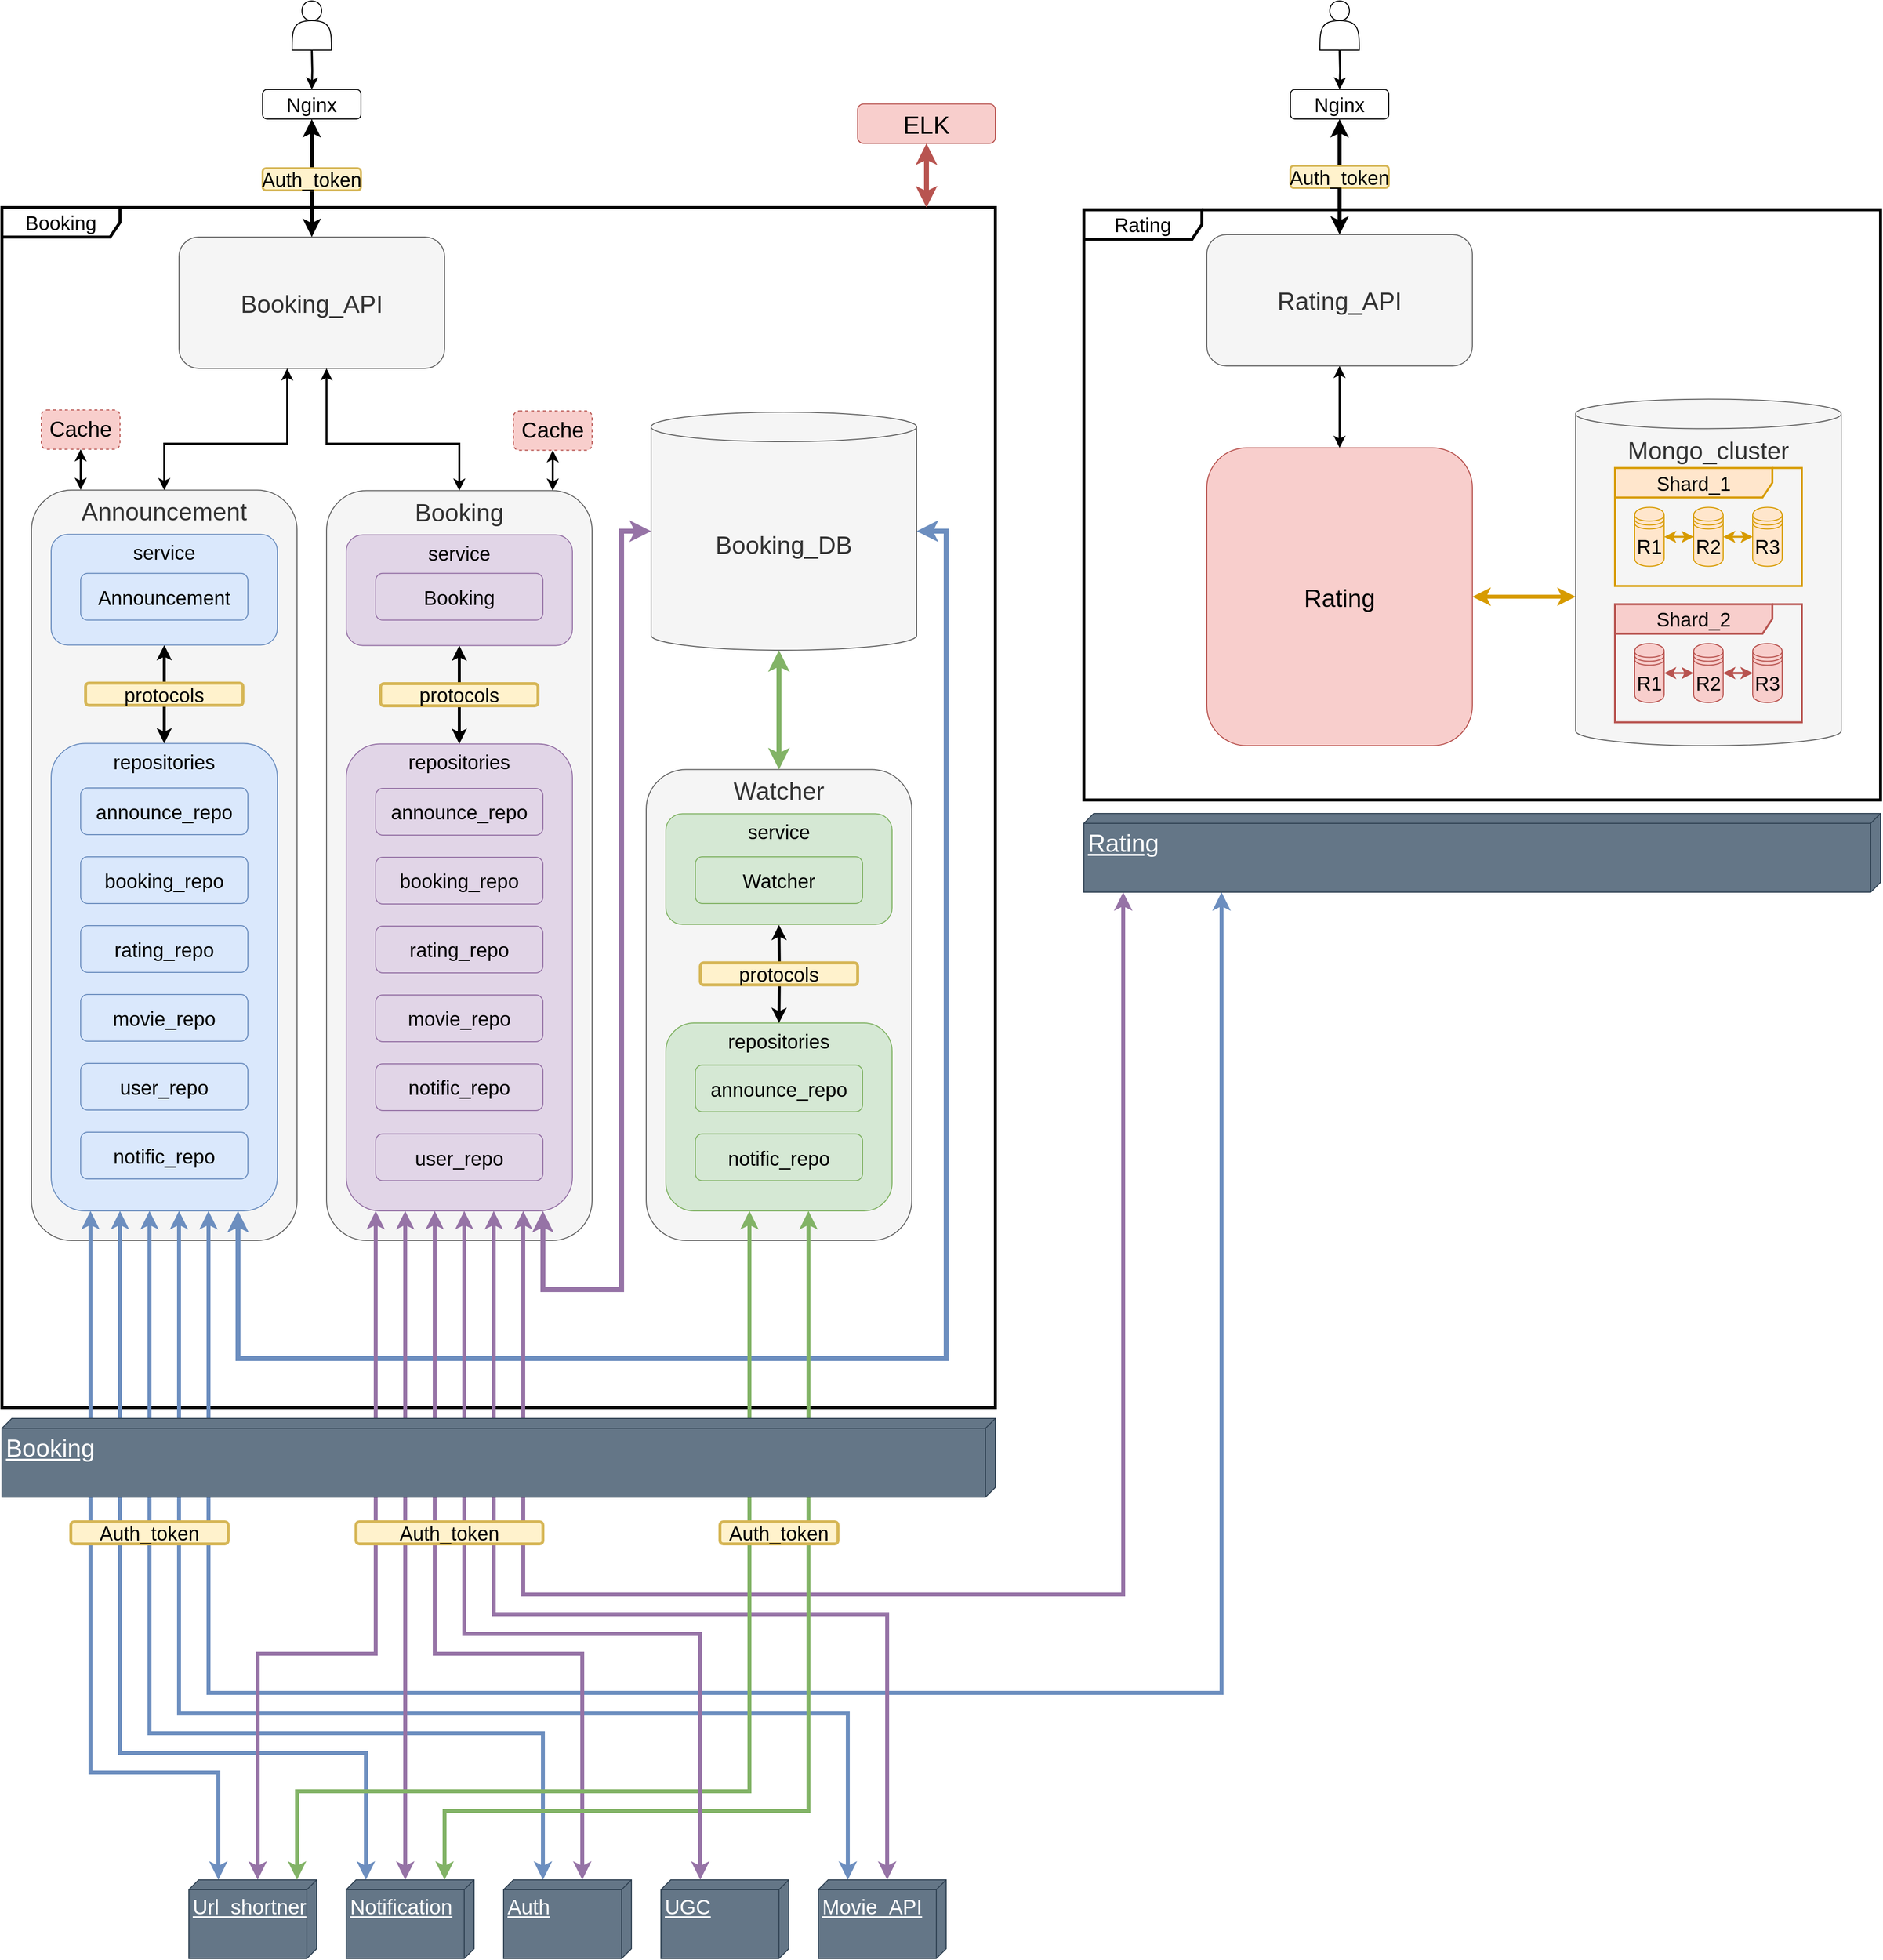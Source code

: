 <mxfile version="21.1.2" type="device" pages="2">
  <diagram name="Page-1" id="5f0bae14-7c28-e335-631c-24af17079c00">
    <mxGraphModel dx="-865" dy="3372" grid="1" gridSize="10" guides="1" tooltips="1" connect="1" arrows="1" fold="1" page="1" pageScale="1" pageWidth="1654" pageHeight="1169" background="none" math="0" shadow="0">
      <root>
        <mxCell id="0" />
        <mxCell id="1" parent="0" />
        <mxCell id="wRpn8ejUoem8-f-RHs_P-20" value="Rating" style="shape=umlFrame;whiteSpace=wrap;html=1;fontSize=20;width=120;height=30;strokeWidth=3;shadow=0;" parent="1" vertex="1">
          <mxGeometry x="6200" y="202.25" width="810" height="600" as="geometry" />
        </mxCell>
        <mxCell id="QMjqb86_VweFeZpwHgAz-182" value="Booking" style="shape=umlFrame;whiteSpace=wrap;html=1;fontSize=20;width=120;height=30;strokeWidth=3;shadow=0;" parent="1" vertex="1">
          <mxGeometry x="5100" y="200" width="1010" height="1220" as="geometry" />
        </mxCell>
        <mxCell id="QMjqb86_VweFeZpwHgAz-158" value="Watcher" style="rounded=1;whiteSpace=wrap;html=1;fontSize=25;verticalAlign=top;horizontal=1;fillColor=#f5f5f5;strokeColor=#666666;fontColor=#333333;" parent="1" vertex="1">
          <mxGeometry x="5755" y="771.25" width="270" height="478.75" as="geometry" />
        </mxCell>
        <mxCell id="QMjqb86_VweFeZpwHgAz-90" value="Booking" style="rounded=1;whiteSpace=wrap;html=1;fontSize=25;verticalAlign=top;horizontal=1;fillColor=#f5f5f5;strokeColor=#666666;fontColor=#333333;" parent="1" vertex="1">
          <mxGeometry x="5430" y="487.75" width="270" height="762.25" as="geometry" />
        </mxCell>
        <mxCell id="QMjqb86_VweFeZpwHgAz-7" value="Announcement" style="rounded=1;whiteSpace=wrap;html=1;fontSize=25;verticalAlign=top;horizontal=1;fillColor=#f5f5f5;strokeColor=#666666;fontColor=#333333;" parent="1" vertex="1">
          <mxGeometry x="5130" y="487.25" width="270" height="762.75" as="geometry" />
        </mxCell>
        <mxCell id="QMjqb86_VweFeZpwHgAz-134" style="edgeStyle=orthogonalEdgeStyle;rounded=0;orthogonalLoop=1;jettySize=auto;html=1;startArrow=classic;startFill=1;strokeWidth=4;fillColor=#dae8fc;strokeColor=#6c8ebf;fontSize=20;" parent="1" source="QMjqb86_VweFeZpwHgAz-29" target="QMjqb86_VweFeZpwHgAz-109" edge="1">
          <mxGeometry relative="1" as="geometry">
            <Array as="points">
              <mxPoint x="5190" y="1791" />
              <mxPoint x="5320" y="1791" />
            </Array>
          </mxGeometry>
        </mxCell>
        <mxCell id="QMjqb86_VweFeZpwHgAz-135" style="edgeStyle=orthogonalEdgeStyle;rounded=0;orthogonalLoop=1;jettySize=auto;html=1;strokeWidth=4;startArrow=classic;startFill=1;fillColor=#dae8fc;strokeColor=#6c8ebf;fontSize=20;" parent="1" source="QMjqb86_VweFeZpwHgAz-29" target="QMjqb86_VweFeZpwHgAz-105" edge="1">
          <mxGeometry relative="1" as="geometry">
            <Array as="points">
              <mxPoint x="5220" y="1771" />
              <mxPoint x="5470" y="1771" />
            </Array>
          </mxGeometry>
        </mxCell>
        <mxCell id="QMjqb86_VweFeZpwHgAz-136" style="edgeStyle=orthogonalEdgeStyle;rounded=0;orthogonalLoop=1;jettySize=auto;html=1;strokeWidth=4;startArrow=classic;startFill=1;fillColor=#dae8fc;strokeColor=#6c8ebf;fontSize=20;" parent="1" source="QMjqb86_VweFeZpwHgAz-29" target="QMjqb86_VweFeZpwHgAz-106" edge="1">
          <mxGeometry relative="1" as="geometry">
            <Array as="points">
              <mxPoint x="5250" y="1751" />
              <mxPoint x="5650" y="1751" />
            </Array>
          </mxGeometry>
        </mxCell>
        <mxCell id="QMjqb86_VweFeZpwHgAz-137" style="edgeStyle=orthogonalEdgeStyle;rounded=0;orthogonalLoop=1;jettySize=auto;html=1;strokeWidth=4;startArrow=classic;startFill=1;fillColor=#dae8fc;strokeColor=#6c8ebf;fontSize=20;" parent="1" source="QMjqb86_VweFeZpwHgAz-29" target="QMjqb86_VweFeZpwHgAz-108" edge="1">
          <mxGeometry relative="1" as="geometry">
            <Array as="points">
              <mxPoint x="5280" y="1731" />
              <mxPoint x="5960" y="1731" />
            </Array>
          </mxGeometry>
        </mxCell>
        <mxCell id="QMjqb86_VweFeZpwHgAz-139" style="edgeStyle=orthogonalEdgeStyle;rounded=0;orthogonalLoop=1;jettySize=auto;html=1;strokeWidth=4;startArrow=classic;startFill=1;fillColor=#dae8fc;strokeColor=#6c8ebf;fontSize=20;" parent="1" source="QMjqb86_VweFeZpwHgAz-29" target="wRpn8ejUoem8-f-RHs_P-21" edge="1">
          <mxGeometry relative="1" as="geometry">
            <Array as="points">
              <mxPoint x="5310" y="1710" />
              <mxPoint x="6340" y="1710" />
            </Array>
          </mxGeometry>
        </mxCell>
        <mxCell id="QMjqb86_VweFeZpwHgAz-141" style="edgeStyle=orthogonalEdgeStyle;rounded=0;orthogonalLoop=1;jettySize=auto;html=1;strokeWidth=5;startArrow=classic;startFill=1;fillColor=#dae8fc;strokeColor=#6c8ebf;fontSize=20;" parent="1" source="QMjqb86_VweFeZpwHgAz-29" target="wRpn8ejUoem8-f-RHs_P-17" edge="1">
          <mxGeometry relative="1" as="geometry">
            <Array as="points">
              <mxPoint x="5340" y="1370" />
              <mxPoint x="6060" y="1370" />
              <mxPoint x="6060" y="529" />
            </Array>
            <mxPoint x="5790" y="578.5" as="targetPoint" />
          </mxGeometry>
        </mxCell>
        <mxCell id="QMjqb86_VweFeZpwHgAz-29" value="repositories" style="rounded=1;whiteSpace=wrap;html=1;fontSize=20;fillColor=#dae8fc;strokeColor=#6c8ebf;verticalAlign=top;" parent="1" vertex="1">
          <mxGeometry x="5150" y="744.75" width="230" height="475.25" as="geometry" />
        </mxCell>
        <mxCell id="QMjqb86_VweFeZpwHgAz-60" value="announce_repo" style="rounded=1;whiteSpace=wrap;html=1;fontSize=20;fillColor=#dae8fc;strokeColor=#6c8ebf;verticalAlign=middle;" parent="1" vertex="1">
          <mxGeometry x="5180" y="790" width="170" height="47.5" as="geometry" />
        </mxCell>
        <mxCell id="QMjqb86_VweFeZpwHgAz-61" value="booking_repo" style="rounded=1;whiteSpace=wrap;html=1;fontSize=20;fillColor=#dae8fc;strokeColor=#6c8ebf;verticalAlign=middle;" parent="1" vertex="1">
          <mxGeometry x="5180" y="860" width="170" height="47.5" as="geometry" />
        </mxCell>
        <mxCell id="QMjqb86_VweFeZpwHgAz-62" value="movie_repo" style="rounded=1;whiteSpace=wrap;html=1;fontSize=20;fillColor=#dae8fc;strokeColor=#6c8ebf;verticalAlign=middle;" parent="1" vertex="1">
          <mxGeometry x="5180" y="1000" width="170" height="47.5" as="geometry" />
        </mxCell>
        <mxCell id="QMjqb86_VweFeZpwHgAz-63" value="rating_repo" style="rounded=1;whiteSpace=wrap;html=1;fontSize=20;fillColor=#dae8fc;strokeColor=#6c8ebf;verticalAlign=middle;" parent="1" vertex="1">
          <mxGeometry x="5180" y="930" width="170" height="47.5" as="geometry" />
        </mxCell>
        <mxCell id="QMjqb86_VweFeZpwHgAz-64" value="user_repo" style="rounded=1;whiteSpace=wrap;html=1;fontSize=20;fillColor=#dae8fc;strokeColor=#6c8ebf;verticalAlign=middle;" parent="1" vertex="1">
          <mxGeometry x="5180" y="1070" width="170" height="47.5" as="geometry" />
        </mxCell>
        <mxCell id="QMjqb86_VweFeZpwHgAz-65" value="notific_repo" style="rounded=1;whiteSpace=wrap;html=1;fontSize=20;fillColor=#dae8fc;strokeColor=#6c8ebf;verticalAlign=middle;" parent="1" vertex="1">
          <mxGeometry x="5180" y="1140" width="170" height="47.5" as="geometry" />
        </mxCell>
        <mxCell id="QMjqb86_VweFeZpwHgAz-77" style="edgeStyle=orthogonalEdgeStyle;rounded=0;orthogonalLoop=1;jettySize=auto;html=1;exitX=0.5;exitY=1;exitDx=0;exitDy=0;entryX=0.5;entryY=0;entryDx=0;entryDy=0;strokeWidth=3;startArrow=classic;startFill=1;fontSize=20;" parent="1" source="QMjqb86_VweFeZpwHgAz-68" target="QMjqb86_VweFeZpwHgAz-29" edge="1">
          <mxGeometry relative="1" as="geometry" />
        </mxCell>
        <mxCell id="QMjqb86_VweFeZpwHgAz-68" value="service" style="rounded=1;whiteSpace=wrap;html=1;fontSize=20;fillColor=#dae8fc;strokeColor=#6c8ebf;verticalAlign=top;" parent="1" vertex="1">
          <mxGeometry x="5150" y="532.25" width="230" height="112.5" as="geometry" />
        </mxCell>
        <mxCell id="QMjqb86_VweFeZpwHgAz-69" value="Announcement" style="rounded=1;whiteSpace=wrap;html=1;fontSize=20;fillColor=#dae8fc;strokeColor=#6c8ebf;verticalAlign=middle;" parent="1" vertex="1">
          <mxGeometry x="5180" y="571.88" width="170" height="47.5" as="geometry" />
        </mxCell>
        <mxCell id="QMjqb86_VweFeZpwHgAz-76" value="protocols" style="rounded=1;whiteSpace=wrap;html=1;fontSize=20;fillColor=#fff2cc;strokeColor=#d6b656;strokeWidth=3;" parent="1" vertex="1">
          <mxGeometry x="5185" y="683.5" width="160" height="22.5" as="geometry" />
        </mxCell>
        <mxCell id="QMjqb86_VweFeZpwHgAz-142" style="edgeStyle=orthogonalEdgeStyle;rounded=0;orthogonalLoop=1;jettySize=auto;html=1;startArrow=classic;startFill=1;strokeWidth=5;fillColor=#e1d5e7;strokeColor=#9673a6;fontSize=20;" parent="1" source="QMjqb86_VweFeZpwHgAz-91" target="wRpn8ejUoem8-f-RHs_P-17" edge="1">
          <mxGeometry relative="1" as="geometry">
            <Array as="points">
              <mxPoint x="5650" y="1300" />
              <mxPoint x="5730" y="1300" />
            </Array>
            <mxPoint x="5760" y="578.5" as="targetPoint" />
          </mxGeometry>
        </mxCell>
        <mxCell id="QMjqb86_VweFeZpwHgAz-143" style="edgeStyle=orthogonalEdgeStyle;rounded=0;orthogonalLoop=1;jettySize=auto;html=1;strokeWidth=4;startArrow=classic;startFill=1;fillColor=#e1d5e7;strokeColor=#9673a6;fontSize=20;" parent="1" source="QMjqb86_VweFeZpwHgAz-91" target="wRpn8ejUoem8-f-RHs_P-21" edge="1">
          <mxGeometry relative="1" as="geometry">
            <Array as="points">
              <mxPoint x="5630" y="1610" />
              <mxPoint x="6240" y="1610" />
            </Array>
          </mxGeometry>
        </mxCell>
        <mxCell id="QMjqb86_VweFeZpwHgAz-144" style="edgeStyle=orthogonalEdgeStyle;rounded=0;orthogonalLoop=1;jettySize=auto;html=1;strokeWidth=4;fillColor=#e1d5e7;strokeColor=#9673a6;startArrow=classic;startFill=1;fontSize=20;" parent="1" source="QMjqb86_VweFeZpwHgAz-91" target="QMjqb86_VweFeZpwHgAz-109" edge="1">
          <mxGeometry relative="1" as="geometry">
            <Array as="points">
              <mxPoint x="5480" y="1670" />
              <mxPoint x="5360" y="1670" />
            </Array>
          </mxGeometry>
        </mxCell>
        <mxCell id="QMjqb86_VweFeZpwHgAz-145" style="edgeStyle=orthogonalEdgeStyle;rounded=0;orthogonalLoop=1;jettySize=auto;html=1;strokeWidth=4;startArrow=classic;startFill=1;fillColor=#e1d5e7;strokeColor=#9673a6;fontSize=20;" parent="1" source="QMjqb86_VweFeZpwHgAz-91" target="QMjqb86_VweFeZpwHgAz-105" edge="1">
          <mxGeometry relative="1" as="geometry">
            <Array as="points">
              <mxPoint x="5510" y="1770" />
              <mxPoint x="5510" y="1770" />
            </Array>
          </mxGeometry>
        </mxCell>
        <mxCell id="QMjqb86_VweFeZpwHgAz-146" style="edgeStyle=orthogonalEdgeStyle;rounded=0;orthogonalLoop=1;jettySize=auto;html=1;strokeWidth=4;fillColor=#e1d5e7;strokeColor=#9673a6;startArrow=classic;startFill=1;fontSize=20;" parent="1" source="QMjqb86_VweFeZpwHgAz-91" target="QMjqb86_VweFeZpwHgAz-106" edge="1">
          <mxGeometry relative="1" as="geometry">
            <Array as="points">
              <mxPoint x="5540" y="1670" />
              <mxPoint x="5690" y="1670" />
            </Array>
          </mxGeometry>
        </mxCell>
        <mxCell id="QMjqb86_VweFeZpwHgAz-148" style="edgeStyle=orthogonalEdgeStyle;rounded=0;orthogonalLoop=1;jettySize=auto;html=1;fillColor=#e1d5e7;strokeColor=#9673a6;strokeWidth=4;startArrow=classic;startFill=1;fontSize=20;" parent="1" source="QMjqb86_VweFeZpwHgAz-91" target="QMjqb86_VweFeZpwHgAz-108" edge="1">
          <mxGeometry relative="1" as="geometry">
            <Array as="points">
              <mxPoint x="5600" y="1630" />
              <mxPoint x="6000" y="1630" />
            </Array>
          </mxGeometry>
        </mxCell>
        <mxCell id="QMjqb86_VweFeZpwHgAz-91" value="repositories" style="rounded=1;whiteSpace=wrap;html=1;fontSize=20;fillColor=#e1d5e7;strokeColor=#9673a6;verticalAlign=top;" parent="1" vertex="1">
          <mxGeometry x="5450" y="745.25" width="230" height="474.75" as="geometry" />
        </mxCell>
        <mxCell id="QMjqb86_VweFeZpwHgAz-92" value="announce_repo" style="rounded=1;whiteSpace=wrap;html=1;fontSize=20;fillColor=#e1d5e7;strokeColor=#9673a6;verticalAlign=middle;" parent="1" vertex="1">
          <mxGeometry x="5480" y="790.5" width="170" height="47.5" as="geometry" />
        </mxCell>
        <mxCell id="QMjqb86_VweFeZpwHgAz-93" value="booking_repo" style="rounded=1;whiteSpace=wrap;html=1;fontSize=20;fillColor=#e1d5e7;strokeColor=#9673a6;verticalAlign=middle;" parent="1" vertex="1">
          <mxGeometry x="5480" y="860.5" width="170" height="47.5" as="geometry" />
        </mxCell>
        <mxCell id="QMjqb86_VweFeZpwHgAz-94" value="movie_repo" style="rounded=1;whiteSpace=wrap;html=1;fontSize=20;fillColor=#e1d5e7;strokeColor=#9673a6;verticalAlign=middle;" parent="1" vertex="1">
          <mxGeometry x="5480" y="1000.5" width="170" height="47.5" as="geometry" />
        </mxCell>
        <mxCell id="QMjqb86_VweFeZpwHgAz-95" value="rating_repo" style="rounded=1;whiteSpace=wrap;html=1;fontSize=20;fillColor=#e1d5e7;strokeColor=#9673a6;verticalAlign=middle;" parent="1" vertex="1">
          <mxGeometry x="5480" y="930.5" width="170" height="47.5" as="geometry" />
        </mxCell>
        <mxCell id="QMjqb86_VweFeZpwHgAz-96" value="user_repo" style="rounded=1;whiteSpace=wrap;html=1;fontSize=20;fillColor=#e1d5e7;strokeColor=#9673a6;verticalAlign=middle;" parent="1" vertex="1">
          <mxGeometry x="5480" y="1141.75" width="170" height="47.5" as="geometry" />
        </mxCell>
        <mxCell id="QMjqb86_VweFeZpwHgAz-97" value="notific_repo" style="rounded=1;whiteSpace=wrap;html=1;fontSize=20;fillColor=#e1d5e7;strokeColor=#9673a6;verticalAlign=middle;" parent="1" vertex="1">
          <mxGeometry x="5480" y="1070.5" width="170" height="47.5" as="geometry" />
        </mxCell>
        <mxCell id="QMjqb86_VweFeZpwHgAz-98" style="edgeStyle=orthogonalEdgeStyle;rounded=0;orthogonalLoop=1;jettySize=auto;html=1;exitX=0.5;exitY=1;exitDx=0;exitDy=0;entryX=0.5;entryY=0;entryDx=0;entryDy=0;strokeWidth=3;startArrow=classic;startFill=1;fontSize=20;" parent="1" source="QMjqb86_VweFeZpwHgAz-99" target="QMjqb86_VweFeZpwHgAz-91" edge="1">
          <mxGeometry relative="1" as="geometry" />
        </mxCell>
        <mxCell id="QMjqb86_VweFeZpwHgAz-99" value="service" style="rounded=1;whiteSpace=wrap;html=1;fontSize=20;fillColor=#e1d5e7;strokeColor=#9673a6;verticalAlign=top;" parent="1" vertex="1">
          <mxGeometry x="5450" y="532.75" width="230" height="112.5" as="geometry" />
        </mxCell>
        <mxCell id="QMjqb86_VweFeZpwHgAz-100" value="Booking" style="rounded=1;whiteSpace=wrap;html=1;fontSize=20;fillColor=#e1d5e7;strokeColor=#9673a6;verticalAlign=middle;" parent="1" vertex="1">
          <mxGeometry x="5480" y="571.88" width="170" height="47.5" as="geometry" />
        </mxCell>
        <mxCell id="QMjqb86_VweFeZpwHgAz-101" value="protocols" style="rounded=1;whiteSpace=wrap;html=1;fontSize=20;fillColor=#fff2cc;strokeColor=#d6b656;strokeWidth=3;" parent="1" vertex="1">
          <mxGeometry x="5485" y="684" width="160" height="22.5" as="geometry" />
        </mxCell>
        <mxCell id="QMjqb86_VweFeZpwHgAz-103" style="edgeStyle=orthogonalEdgeStyle;rounded=0;orthogonalLoop=1;jettySize=auto;html=1;startArrow=classic;startFill=1;strokeWidth=2;fontSize=20;" parent="1" source="QMjqb86_VweFeZpwHgAz-102" edge="1">
          <mxGeometry relative="1" as="geometry">
            <Array as="points">
              <mxPoint x="5180" y="470.75" />
              <mxPoint x="5180" y="470.75" />
            </Array>
            <mxPoint x="5180.053" y="487" as="targetPoint" />
          </mxGeometry>
        </mxCell>
        <mxCell id="QMjqb86_VweFeZpwHgAz-102" value="Cache" style="rounded=1;whiteSpace=wrap;html=1;fontSize=22;fillColor=#f8cecc;strokeColor=#b85450;dashed=1;" parent="1" vertex="1">
          <mxGeometry x="5140" y="405.75" width="80" height="40" as="geometry" />
        </mxCell>
        <mxCell id="QMjqb86_VweFeZpwHgAz-105" value="Notification" style="verticalAlign=top;align=left;spacingTop=8;spacingLeft=2;spacingRight=12;shape=cube;size=10;direction=south;fontStyle=4;html=1;fontSize=21;fillColor=#647687;fontColor=#ffffff;strokeColor=#314354;" parent="1" vertex="1">
          <mxGeometry x="5450" y="1900" width="130" height="80" as="geometry" />
        </mxCell>
        <mxCell id="QMjqb86_VweFeZpwHgAz-106" value="Auth" style="verticalAlign=top;align=left;spacingTop=8;spacingLeft=2;spacingRight=12;shape=cube;size=10;direction=south;fontStyle=4;html=1;fontSize=21;fillColor=#647687;fontColor=#ffffff;strokeColor=#314354;" parent="1" vertex="1">
          <mxGeometry x="5610" y="1900" width="130" height="80" as="geometry" />
        </mxCell>
        <mxCell id="QMjqb86_VweFeZpwHgAz-107" value="UGC" style="verticalAlign=top;align=left;spacingTop=8;spacingLeft=2;spacingRight=12;shape=cube;size=10;direction=south;fontStyle=4;html=1;fontSize=21;fillColor=#647687;fontColor=#ffffff;strokeColor=#314354;" parent="1" vertex="1">
          <mxGeometry x="5770" y="1900" width="130" height="80" as="geometry" />
        </mxCell>
        <mxCell id="QMjqb86_VweFeZpwHgAz-108" value="Movie_API" style="verticalAlign=top;align=left;spacingTop=8;spacingLeft=2;spacingRight=12;shape=cube;size=10;direction=south;fontStyle=4;html=1;fontSize=21;fillColor=#647687;fontColor=#ffffff;strokeColor=#314354;" parent="1" vertex="1">
          <mxGeometry x="5930" y="1900" width="130" height="80" as="geometry" />
        </mxCell>
        <mxCell id="QMjqb86_VweFeZpwHgAz-109" value="Url_shortner" style="verticalAlign=top;align=left;spacingTop=8;spacingLeft=2;spacingRight=12;shape=cube;size=10;direction=south;fontStyle=4;html=1;fontSize=21;fillColor=#647687;fontColor=#ffffff;strokeColor=#314354;" parent="1" vertex="1">
          <mxGeometry x="5290" y="1900" width="130" height="80" as="geometry" />
        </mxCell>
        <mxCell id="wRpn8ejUoem8-f-RHs_P-16" style="edgeStyle=orthogonalEdgeStyle;rounded=0;orthogonalLoop=1;jettySize=auto;html=1;startArrow=classic;startFill=1;strokeWidth=4;fillColor=#ffe6cc;strokeColor=#d79b00;fontSize=20;" parent="1" source="QMjqb86_VweFeZpwHgAz-118" target="wRpn8ejUoem8-f-RHs_P-2" edge="1">
          <mxGeometry relative="1" as="geometry">
            <Array as="points">
              <mxPoint x="6820" y="652.25" />
              <mxPoint x="6820" y="652.25" />
            </Array>
          </mxGeometry>
        </mxCell>
        <mxCell id="QMjqb86_VweFeZpwHgAz-118" value="Rating" style="rounded=1;whiteSpace=wrap;html=1;fontSize=25;verticalAlign=middle;horizontal=1;fillColor=#f8cecc;strokeColor=#b85450;" parent="1" vertex="1">
          <mxGeometry x="6325" y="444.25" width="270" height="302.75" as="geometry" />
        </mxCell>
        <mxCell id="QMjqb86_VweFeZpwHgAz-149" value="Auth_token" style="rounded=1;whiteSpace=wrap;html=1;fontSize=20;fillColor=#fff2cc;strokeColor=#d6b656;strokeWidth=3;" parent="1" vertex="1">
          <mxGeometry x="5170" y="1536" width="160" height="22.5" as="geometry" />
        </mxCell>
        <mxCell id="QMjqb86_VweFeZpwHgAz-155" style="edgeStyle=orthogonalEdgeStyle;rounded=0;orthogonalLoop=1;jettySize=auto;html=1;startArrow=classic;startFill=1;strokeWidth=2;fontSize=20;" parent="1" source="QMjqb86_VweFeZpwHgAz-156" edge="1">
          <mxGeometry relative="1" as="geometry">
            <mxPoint x="5660" y="487.75" as="targetPoint" />
            <Array as="points">
              <mxPoint x="5660" y="471.75" />
              <mxPoint x="5660" y="471.75" />
            </Array>
          </mxGeometry>
        </mxCell>
        <mxCell id="QMjqb86_VweFeZpwHgAz-156" value="Cache" style="rounded=1;whiteSpace=wrap;html=1;fontSize=22;fillColor=#f8cecc;strokeColor=#b85450;dashed=1;" parent="1" vertex="1">
          <mxGeometry x="5620" y="406.75" width="80" height="40" as="geometry" />
        </mxCell>
        <mxCell id="QMjqb86_VweFeZpwHgAz-177" style="edgeStyle=orthogonalEdgeStyle;rounded=0;orthogonalLoop=1;jettySize=auto;html=1;strokeWidth=5;fillColor=#d5e8d4;strokeColor=#82b366;startArrow=classic;startFill=1;fontSize=20;" parent="1" source="QMjqb86_VweFeZpwHgAz-158" target="wRpn8ejUoem8-f-RHs_P-17" edge="1">
          <mxGeometry relative="1" as="geometry">
            <Array as="points">
              <mxPoint x="5895" y="1070" />
            </Array>
            <mxPoint x="5820" y="578.5" as="targetPoint" />
          </mxGeometry>
        </mxCell>
        <mxCell id="QMjqb86_VweFeZpwHgAz-178" style="edgeStyle=orthogonalEdgeStyle;rounded=0;orthogonalLoop=1;jettySize=auto;html=1;strokeWidth=4;startArrow=classic;startFill=1;fillColor=#d5e8d4;strokeColor=#82b366;fontSize=20;" parent="1" source="QMjqb86_VweFeZpwHgAz-171" target="QMjqb86_VweFeZpwHgAz-105" edge="1">
          <mxGeometry relative="1" as="geometry">
            <Array as="points">
              <mxPoint x="5920" y="1830" />
              <mxPoint x="5550" y="1830" />
            </Array>
          </mxGeometry>
        </mxCell>
        <mxCell id="QMjqb86_VweFeZpwHgAz-159" value="service" style="rounded=1;whiteSpace=wrap;html=1;fontSize=20;verticalAlign=top;fillColor=#d5e8d4;strokeColor=#82b366;" parent="1" vertex="1">
          <mxGeometry x="5775" y="816.25" width="230" height="112.5" as="geometry" />
        </mxCell>
        <mxCell id="QMjqb86_VweFeZpwHgAz-160" value="Watcher" style="rounded=1;whiteSpace=wrap;html=1;fontSize=20;verticalAlign=middle;fillColor=#d5e8d4;strokeColor=#82b366;" parent="1" vertex="1">
          <mxGeometry x="5805" y="860" width="170" height="47.5" as="geometry" />
        </mxCell>
        <mxCell id="QMjqb86_VweFeZpwHgAz-179" style="edgeStyle=orthogonalEdgeStyle;rounded=0;orthogonalLoop=1;jettySize=auto;html=1;fillColor=#d5e8d4;strokeColor=#82b366;strokeWidth=4;startArrow=classic;startFill=1;fontSize=20;" parent="1" source="QMjqb86_VweFeZpwHgAz-171" target="QMjqb86_VweFeZpwHgAz-109" edge="1">
          <mxGeometry relative="1" as="geometry">
            <Array as="points">
              <mxPoint x="5860" y="1810" />
              <mxPoint x="5400" y="1810" />
            </Array>
          </mxGeometry>
        </mxCell>
        <mxCell id="QMjqb86_VweFeZpwHgAz-171" value="repositories" style="rounded=1;whiteSpace=wrap;html=1;fontSize=20;fillColor=#d5e8d4;strokeColor=#82b366;verticalAlign=top;" parent="1" vertex="1">
          <mxGeometry x="5775" y="1029" width="230" height="191" as="geometry" />
        </mxCell>
        <mxCell id="QMjqb86_VweFeZpwHgAz-172" value="announce_repo" style="rounded=1;whiteSpace=wrap;html=1;fontSize=20;fillColor=#d5e8d4;strokeColor=#82b366;verticalAlign=middle;" parent="1" vertex="1">
          <mxGeometry x="5805" y="1071.75" width="170" height="47.5" as="geometry" />
        </mxCell>
        <mxCell id="QMjqb86_VweFeZpwHgAz-173" value="notific_repo" style="rounded=1;whiteSpace=wrap;html=1;fontSize=20;fillColor=#d5e8d4;strokeColor=#82b366;verticalAlign=middle;" parent="1" vertex="1">
          <mxGeometry x="5805" y="1141.75" width="170" height="47.5" as="geometry" />
        </mxCell>
        <mxCell id="QMjqb86_VweFeZpwHgAz-175" style="edgeStyle=orthogonalEdgeStyle;rounded=0;orthogonalLoop=1;jettySize=auto;html=1;exitX=0.5;exitY=1;exitDx=0;exitDy=0;entryX=0.5;entryY=0;entryDx=0;entryDy=0;strokeWidth=3;startArrow=classic;startFill=1;fontSize=20;" parent="1" target="QMjqb86_VweFeZpwHgAz-171" edge="1">
          <mxGeometry relative="1" as="geometry">
            <mxPoint x="5890" y="929.25" as="sourcePoint" />
          </mxGeometry>
        </mxCell>
        <mxCell id="QMjqb86_VweFeZpwHgAz-176" value="protocols" style="rounded=1;whiteSpace=wrap;html=1;fontSize=20;fillColor=#fff2cc;strokeColor=#d6b656;strokeWidth=3;" parent="1" vertex="1">
          <mxGeometry x="5810" y="967.75" width="160" height="22.5" as="geometry" />
        </mxCell>
        <mxCell id="QMjqb86_VweFeZpwHgAz-180" value="Auth_token" style="rounded=1;whiteSpace=wrap;html=1;fontSize=20;fillColor=#fff2cc;strokeColor=#d6b656;strokeWidth=3;" parent="1" vertex="1">
          <mxGeometry x="5830" y="1536" width="120" height="22.5" as="geometry" />
        </mxCell>
        <mxCell id="QMjqb86_VweFeZpwHgAz-183" value="ELK" style="rounded=1;whiteSpace=wrap;html=1;fontSize=25;fillColor=#f8cecc;strokeColor=#b85450;" parent="1" vertex="1">
          <mxGeometry x="5970" y="94.75" width="140" height="40" as="geometry" />
        </mxCell>
        <mxCell id="QMjqb86_VweFeZpwHgAz-184" style="edgeStyle=orthogonalEdgeStyle;rounded=0;orthogonalLoop=1;jettySize=auto;html=1;strokeWidth=5;startArrow=classic;startFill=1;endArrow=classic;endFill=1;fillColor=#f8cecc;strokeColor=#b85450;fontSize=20;" parent="1" source="QMjqb86_VweFeZpwHgAz-183" edge="1">
          <mxGeometry relative="1" as="geometry">
            <mxPoint x="4810.059" y="157.25" as="sourcePoint" />
            <mxPoint x="6040" y="200" as="targetPoint" />
            <Array as="points">
              <mxPoint x="6040" y="150" />
              <mxPoint x="6040" y="150" />
            </Array>
          </mxGeometry>
        </mxCell>
        <mxCell id="QMjqb86_VweFeZpwHgAz-191" style="edgeStyle=orthogonalEdgeStyle;rounded=0;orthogonalLoop=1;jettySize=auto;html=1;strokeWidth=2;startArrow=classic;startFill=1;fontSize=20;" parent="1" source="QMjqb86_VweFeZpwHgAz-186" target="QMjqb86_VweFeZpwHgAz-7" edge="1">
          <mxGeometry relative="1" as="geometry">
            <Array as="points">
              <mxPoint x="5390" y="280" />
              <mxPoint x="5390" y="440" />
              <mxPoint x="5265" y="440" />
            </Array>
          </mxGeometry>
        </mxCell>
        <mxCell id="QMjqb86_VweFeZpwHgAz-192" style="edgeStyle=orthogonalEdgeStyle;rounded=0;orthogonalLoop=1;jettySize=auto;html=1;strokeWidth=2;startArrow=classic;startFill=1;fontSize=20;" parent="1" source="QMjqb86_VweFeZpwHgAz-186" target="QMjqb86_VweFeZpwHgAz-90" edge="1">
          <mxGeometry relative="1" as="geometry">
            <Array as="points">
              <mxPoint x="5430" y="320" />
              <mxPoint x="5430" y="440" />
              <mxPoint x="5565" y="440" />
            </Array>
          </mxGeometry>
        </mxCell>
        <mxCell id="QMjqb86_VweFeZpwHgAz-186" value="Booking_API" style="rounded=1;whiteSpace=wrap;html=1;fontSize=25;verticalAlign=middle;horizontal=1;fillColor=#f5f5f5;strokeColor=#666666;fontColor=#333333;" parent="1" vertex="1">
          <mxGeometry x="5280" y="230" width="270" height="133.5" as="geometry" />
        </mxCell>
        <mxCell id="QMjqb86_VweFeZpwHgAz-187" style="edgeStyle=orthogonalEdgeStyle;rounded=0;orthogonalLoop=1;jettySize=auto;html=1;strokeWidth=4;fillColor=#e1d5e7;strokeColor=#9673a6;startArrow=classic;startFill=1;fontSize=20;" parent="1" source="QMjqb86_VweFeZpwHgAz-91" target="QMjqb86_VweFeZpwHgAz-107" edge="1">
          <mxGeometry relative="1" as="geometry">
            <mxPoint x="5610" y="1205" as="sourcePoint" />
            <mxPoint x="5810" y="1851" as="targetPoint" />
            <Array as="points">
              <mxPoint x="5570" y="1650" />
              <mxPoint x="5810" y="1650" />
            </Array>
          </mxGeometry>
        </mxCell>
        <mxCell id="QMjqb86_VweFeZpwHgAz-153" value="Auth_token" style="rounded=1;whiteSpace=wrap;html=1;fontSize=20;fillColor=#fff2cc;strokeColor=#d6b656;strokeWidth=3;" parent="1" vertex="1">
          <mxGeometry x="5460" y="1536" width="190" height="22.5" as="geometry" />
        </mxCell>
        <mxCell id="U3zBMfZ59ioLL2xYcL-t-6" style="edgeStyle=orthogonalEdgeStyle;rounded=0;orthogonalLoop=1;jettySize=auto;html=1;strokeWidth=4;startArrow=classic;startFill=1;fontSize=20;" parent="1" source="U3zBMfZ59ioLL2xYcL-t-1" target="QMjqb86_VweFeZpwHgAz-186" edge="1">
          <mxGeometry relative="1" as="geometry">
            <Array as="points">
              <mxPoint x="5415" y="90" />
              <mxPoint x="5415" y="90" />
            </Array>
          </mxGeometry>
        </mxCell>
        <mxCell id="U3zBMfZ59ioLL2xYcL-t-1" value="Nginx" style="rounded=1;whiteSpace=wrap;html=1;fontSize=20;" parent="1" vertex="1">
          <mxGeometry x="5365" y="80" width="100" height="30" as="geometry" />
        </mxCell>
        <mxCell id="U3zBMfZ59ioLL2xYcL-t-2" style="edgeStyle=orthogonalEdgeStyle;rounded=0;orthogonalLoop=1;jettySize=auto;html=1;exitX=0.5;exitY=1;exitDx=0;exitDy=0;entryX=0.5;entryY=0;entryDx=0;entryDy=0;strokeWidth=2;fontSize=20;" parent="1" target="U3zBMfZ59ioLL2xYcL-t-1" edge="1">
          <mxGeometry relative="1" as="geometry">
            <mxPoint x="5415" y="40" as="sourcePoint" />
          </mxGeometry>
        </mxCell>
        <mxCell id="U3zBMfZ59ioLL2xYcL-t-3" value="" style="shape=actor;whiteSpace=wrap;html=1;fontSize=20;" parent="1" vertex="1">
          <mxGeometry x="5395" y="-10" width="40" height="50" as="geometry" />
        </mxCell>
        <mxCell id="U3zBMfZ59ioLL2xYcL-t-4" value="Auth_token" style="rounded=1;whiteSpace=wrap;html=1;fontSize=20;fillColor=#fff2cc;strokeColor=#d6b656;strokeWidth=2;" parent="1" vertex="1">
          <mxGeometry x="5365" y="160" width="100" height="22.5" as="geometry" />
        </mxCell>
        <mxCell id="QMjqb86_VweFeZpwHgAz-154" value="Booking" style="verticalAlign=top;align=left;spacingTop=8;spacingLeft=2;spacingRight=12;shape=cube;size=10;direction=south;fontStyle=4;html=1;fontSize=25;fillColor=#647687;fontColor=#ffffff;strokeColor=#314354;" parent="1" vertex="1">
          <mxGeometry x="5100" y="1431" width="1010" height="80" as="geometry" />
        </mxCell>
        <mxCell id="r9NK7bPRkF2aGvTL5m-4-2" style="edgeStyle=orthogonalEdgeStyle;rounded=0;orthogonalLoop=1;jettySize=auto;html=1;startArrow=classic;startFill=1;strokeWidth=2;fontSize=20;" parent="1" source="r9NK7bPRkF2aGvTL5m-4-1" target="QMjqb86_VweFeZpwHgAz-118" edge="1">
          <mxGeometry relative="1" as="geometry">
            <Array as="points">
              <mxPoint x="6460" y="295" />
            </Array>
          </mxGeometry>
        </mxCell>
        <mxCell id="r9NK7bPRkF2aGvTL5m-4-1" value="Rating_API" style="rounded=1;whiteSpace=wrap;html=1;fontSize=25;verticalAlign=middle;horizontal=1;fillColor=#f5f5f5;strokeColor=#666666;fontColor=#333333;" parent="1" vertex="1">
          <mxGeometry x="6325" y="227.5" width="270" height="133.5" as="geometry" />
        </mxCell>
        <mxCell id="wRpn8ejUoem8-f-RHs_P-2" value="Mongo_cluster" style="shape=cylinder3;whiteSpace=wrap;html=1;boundedLbl=1;backgroundOutline=1;size=15;fontSize=25;horizontal=1;verticalAlign=top;fillColor=#f5f5f5;fontColor=#333333;strokeColor=#666666;" parent="1" vertex="1">
          <mxGeometry x="6700" y="394.75" width="270" height="352.25" as="geometry" />
        </mxCell>
        <mxCell id="wRpn8ejUoem8-f-RHs_P-3" value="Shard_2" style="shape=umlFrame;whiteSpace=wrap;html=1;fontSize=20;width=160;height=30;strokeWidth=2;shadow=0;fillColor=#f8cecc;strokeColor=#b85450;" parent="1" vertex="1">
          <mxGeometry x="6740" y="603.25" width="190" height="120" as="geometry" />
        </mxCell>
        <mxCell id="wRpn8ejUoem8-f-RHs_P-4" value="Shard_1" style="shape=umlFrame;whiteSpace=wrap;html=1;fontSize=20;width=160;height=30;strokeWidth=2;shadow=0;fillColor=#ffe6cc;strokeColor=#d79b00;" parent="1" vertex="1">
          <mxGeometry x="6740" y="464.75" width="190" height="120" as="geometry" />
        </mxCell>
        <mxCell id="wRpn8ejUoem8-f-RHs_P-5" style="edgeStyle=orthogonalEdgeStyle;rounded=0;orthogonalLoop=1;jettySize=auto;html=1;exitX=1;exitY=0.5;exitDx=0;exitDy=0;entryX=0;entryY=0.5;entryDx=0;entryDy=0;strokeWidth=2;startArrow=classic;startFill=1;endArrow=classic;endFill=1;fillColor=#ffe6cc;strokeColor=#d79b00;fontSize=20;" parent="1" source="wRpn8ejUoem8-f-RHs_P-6" target="wRpn8ejUoem8-f-RHs_P-8" edge="1">
          <mxGeometry relative="1" as="geometry" />
        </mxCell>
        <mxCell id="wRpn8ejUoem8-f-RHs_P-6" value="R1" style="shape=datastore;whiteSpace=wrap;html=1;fontSize=20;fillColor=#ffe6cc;strokeColor=#d79b00;" parent="1" vertex="1">
          <mxGeometry x="6760" y="504.75" width="30" height="60" as="geometry" />
        </mxCell>
        <mxCell id="wRpn8ejUoem8-f-RHs_P-7" style="edgeStyle=orthogonalEdgeStyle;rounded=0;orthogonalLoop=1;jettySize=auto;html=1;exitX=1;exitY=0.5;exitDx=0;exitDy=0;entryX=0;entryY=0.5;entryDx=0;entryDy=0;strokeWidth=2;startArrow=classic;startFill=1;endArrow=classic;endFill=1;fillColor=#ffe6cc;strokeColor=#d79b00;fontSize=20;" parent="1" source="wRpn8ejUoem8-f-RHs_P-8" target="wRpn8ejUoem8-f-RHs_P-9" edge="1">
          <mxGeometry relative="1" as="geometry" />
        </mxCell>
        <mxCell id="wRpn8ejUoem8-f-RHs_P-8" value="R2" style="shape=datastore;whiteSpace=wrap;html=1;fontSize=20;fillColor=#ffe6cc;strokeColor=#d79b00;" parent="1" vertex="1">
          <mxGeometry x="6820" y="504.75" width="30" height="60" as="geometry" />
        </mxCell>
        <mxCell id="wRpn8ejUoem8-f-RHs_P-9" value="R3" style="shape=datastore;whiteSpace=wrap;html=1;fontSize=20;fillColor=#ffe6cc;strokeColor=#d79b00;" parent="1" vertex="1">
          <mxGeometry x="6880" y="504.75" width="30" height="60" as="geometry" />
        </mxCell>
        <mxCell id="wRpn8ejUoem8-f-RHs_P-10" style="edgeStyle=orthogonalEdgeStyle;rounded=0;orthogonalLoop=1;jettySize=auto;html=1;exitX=1;exitY=0.5;exitDx=0;exitDy=0;entryX=0;entryY=0.5;entryDx=0;entryDy=0;strokeWidth=2;startArrow=classic;startFill=1;endArrow=classic;endFill=1;fillColor=#f8cecc;strokeColor=#b85450;fontSize=20;" parent="1" source="wRpn8ejUoem8-f-RHs_P-11" target="wRpn8ejUoem8-f-RHs_P-13" edge="1">
          <mxGeometry relative="1" as="geometry" />
        </mxCell>
        <mxCell id="wRpn8ejUoem8-f-RHs_P-11" value="R1" style="shape=datastore;whiteSpace=wrap;html=1;fontSize=20;fillColor=#f8cecc;strokeColor=#b85450;" parent="1" vertex="1">
          <mxGeometry x="6760" y="643.25" width="30" height="60" as="geometry" />
        </mxCell>
        <mxCell id="wRpn8ejUoem8-f-RHs_P-12" style="edgeStyle=orthogonalEdgeStyle;rounded=0;orthogonalLoop=1;jettySize=auto;html=1;exitX=1;exitY=0.5;exitDx=0;exitDy=0;entryX=0;entryY=0.5;entryDx=0;entryDy=0;strokeWidth=2;startArrow=classic;startFill=1;endArrow=classic;endFill=1;fillColor=#f8cecc;strokeColor=#b85450;fontSize=20;" parent="1" source="wRpn8ejUoem8-f-RHs_P-13" target="wRpn8ejUoem8-f-RHs_P-15" edge="1">
          <mxGeometry relative="1" as="geometry" />
        </mxCell>
        <mxCell id="wRpn8ejUoem8-f-RHs_P-13" value="R2" style="shape=datastore;whiteSpace=wrap;html=1;fontSize=20;fillColor=#f8cecc;strokeColor=#b85450;" parent="1" vertex="1">
          <mxGeometry x="6820" y="643.25" width="30" height="60" as="geometry" />
        </mxCell>
        <mxCell id="wRpn8ejUoem8-f-RHs_P-14" value="" style="edgeStyle=orthogonalEdgeStyle;rounded=0;orthogonalLoop=1;jettySize=auto;html=1;strokeWidth=2;startArrow=classic;startFill=1;endArrow=classic;endFill=1;fillColor=#f8cecc;strokeColor=#b85450;fontSize=20;" parent="1" source="wRpn8ejUoem8-f-RHs_P-15" target="wRpn8ejUoem8-f-RHs_P-13" edge="1">
          <mxGeometry relative="1" as="geometry" />
        </mxCell>
        <mxCell id="wRpn8ejUoem8-f-RHs_P-15" value="R3" style="shape=datastore;whiteSpace=wrap;html=1;fontSize=20;fillColor=#f8cecc;strokeColor=#b85450;" parent="1" vertex="1">
          <mxGeometry x="6880" y="643.25" width="30" height="60" as="geometry" />
        </mxCell>
        <mxCell id="wRpn8ejUoem8-f-RHs_P-17" value="Booking_DB" style="shape=cylinder3;whiteSpace=wrap;html=1;boundedLbl=1;backgroundOutline=1;size=15;fontSize=25;horizontal=1;verticalAlign=middle;fillColor=#f5f5f5;fontColor=#333333;strokeColor=#666666;align=center;" parent="1" vertex="1">
          <mxGeometry x="5760" y="408" width="270" height="242" as="geometry" />
        </mxCell>
        <mxCell id="wRpn8ejUoem8-f-RHs_P-21" value="Rating" style="verticalAlign=top;align=left;spacingTop=8;spacingLeft=2;spacingRight=12;shape=cube;size=10;direction=south;fontStyle=4;html=1;fontSize=25;fillColor=#647687;fontColor=#ffffff;strokeColor=#314354;" parent="1" vertex="1">
          <mxGeometry x="6200" y="816" width="810" height="80" as="geometry" />
        </mxCell>
        <mxCell id="wRpn8ejUoem8-f-RHs_P-23" style="edgeStyle=orthogonalEdgeStyle;rounded=0;orthogonalLoop=1;jettySize=auto;html=1;strokeWidth=4;startArrow=classic;startFill=1;fontSize=20;" parent="1" source="wRpn8ejUoem8-f-RHs_P-24" edge="1">
          <mxGeometry relative="1" as="geometry">
            <Array as="points">
              <mxPoint x="6460" y="87.5" />
              <mxPoint x="6460" y="87.5" />
            </Array>
            <mxPoint x="6460" y="227.5" as="targetPoint" />
          </mxGeometry>
        </mxCell>
        <mxCell id="wRpn8ejUoem8-f-RHs_P-24" value="Nginx" style="rounded=1;whiteSpace=wrap;html=1;fontSize=20;" parent="1" vertex="1">
          <mxGeometry x="6410" y="80" width="100" height="30" as="geometry" />
        </mxCell>
        <mxCell id="wRpn8ejUoem8-f-RHs_P-25" style="edgeStyle=orthogonalEdgeStyle;rounded=0;orthogonalLoop=1;jettySize=auto;html=1;exitX=0.5;exitY=1;exitDx=0;exitDy=0;entryX=0.5;entryY=0;entryDx=0;entryDy=0;strokeWidth=2;fontSize=20;" parent="1" target="wRpn8ejUoem8-f-RHs_P-24" edge="1">
          <mxGeometry relative="1" as="geometry">
            <mxPoint x="6460" y="40" as="sourcePoint" />
          </mxGeometry>
        </mxCell>
        <mxCell id="wRpn8ejUoem8-f-RHs_P-26" value="" style="shape=actor;whiteSpace=wrap;html=1;fontSize=20;" parent="1" vertex="1">
          <mxGeometry x="6440" y="-10" width="40" height="50" as="geometry" />
        </mxCell>
        <mxCell id="wRpn8ejUoem8-f-RHs_P-27" value="Auth_token" style="rounded=1;whiteSpace=wrap;html=1;fontSize=20;fillColor=#fff2cc;strokeColor=#d6b656;strokeWidth=2;" parent="1" vertex="1">
          <mxGeometry x="6410" y="157.5" width="100" height="22.5" as="geometry" />
        </mxCell>
      </root>
    </mxGraphModel>
  </diagram>
  <diagram id="mLfu610m7vgnXQnNGpbh" name="Страница 2">
    <mxGraphModel dx="5597" dy="4149" grid="1" gridSize="10" guides="1" tooltips="1" connect="1" arrows="1" fold="1" page="1" pageScale="1" pageWidth="827" pageHeight="1169" math="0" shadow="0">
      <root>
        <mxCell id="0" />
        <mxCell id="1" parent="0" />
        <mxCell id="8Iy5-aTigkVVjmNQY4ly-259" value="Booking" style="shape=umlFrame;whiteSpace=wrap;html=1;fontSize=16;width=120;height=30;strokeWidth=3;shadow=0;" vertex="1" parent="1">
          <mxGeometry x="3410" y="310.5" width="1100" height="1090" as="geometry" />
        </mxCell>
        <mxCell id="8Iy5-aTigkVVjmNQY4ly-260" value="Watcher" style="rounded=1;whiteSpace=wrap;html=1;fontSize=16;verticalAlign=top;horizontal=1;fillColor=#f5f5f5;strokeColor=#666666;fontColor=#333333;" vertex="1" parent="1">
          <mxGeometry x="4390" y="506.5" width="270" height="454" as="geometry" />
        </mxCell>
        <mxCell id="8Iy5-aTigkVVjmNQY4ly-261" value="Booking" style="rounded=1;whiteSpace=wrap;html=1;fontSize=16;verticalAlign=top;horizontal=1;fillColor=#f5f5f5;strokeColor=#666666;fontColor=#333333;" vertex="1" parent="1">
          <mxGeometry x="3930" y="507.25" width="270" height="737.5" as="geometry" />
        </mxCell>
        <mxCell id="8Iy5-aTigkVVjmNQY4ly-262" value="Notification" style="shape=umlFrame;whiteSpace=wrap;html=1;fontSize=16;width=105;height=30;strokeWidth=5;" vertex="1" parent="1">
          <mxGeometry x="2500" y="317.5" width="660" height="630" as="geometry" />
        </mxCell>
        <mxCell id="8Iy5-aTigkVVjmNQY4ly-263" value="URL Sortener" style="shape=umlFrame;whiteSpace=wrap;html=1;fontSize=16;width=120;height=30;strokeWidth=3;shadow=0;" vertex="1" parent="1">
          <mxGeometry x="3245" y="317.5" width="260" height="340" as="geometry" />
        </mxCell>
        <mxCell id="8Iy5-aTigkVVjmNQY4ly-264" style="edgeStyle=orthogonalEdgeStyle;rounded=0;orthogonalLoop=1;jettySize=auto;html=1;exitX=0.5;exitY=1;exitDx=0;exitDy=0;entryX=0.5;entryY=0;entryDx=0;entryDy=0;strokeWidth=2;startArrow=none;startFill=0;endArrow=classic;endFill=1;" edge="1" parent="1" source="8Iy5-aTigkVVjmNQY4ly-394" target="8Iy5-aTigkVVjmNQY4ly-410">
          <mxGeometry relative="1" as="geometry" />
        </mxCell>
        <mxCell id="8Iy5-aTigkVVjmNQY4ly-265" value="RabbitMQ" style="shape=umlFrame;whiteSpace=wrap;html=1;fontSize=16;width=100;height=30;strokeWidth=3;shadow=0;fillColor=#e1d5e7;strokeColor=#9673a6;" vertex="1" parent="1">
          <mxGeometry x="2825" y="487.5" width="310" height="240" as="geometry" />
        </mxCell>
        <mxCell id="8Iy5-aTigkVVjmNQY4ly-266" value="dlx queues" style="shape=umlFrame;whiteSpace=wrap;html=1;fontSize=16;width=110;height=25;strokeWidth=1;shadow=0;fillColor=#d5e8d4;strokeColor=#82b366;" vertex="1" parent="1">
          <mxGeometry x="2865" y="525" width="110" height="195" as="geometry" />
        </mxCell>
        <mxCell id="8Iy5-aTigkVVjmNQY4ly-267" style="edgeStyle=orthogonalEdgeStyle;rounded=0;orthogonalLoop=1;jettySize=auto;html=1;exitX=0.75;exitY=0;exitDx=0;exitDy=0;strokeWidth=2;startArrow=none;startFill=0;endArrow=classic;endFill=1;entryX=0.5;entryY=0;entryDx=0;entryDy=0;" edge="1" parent="1" source="8Iy5-aTigkVVjmNQY4ly-401" target="8Iy5-aTigkVVjmNQY4ly-419">
          <mxGeometry relative="1" as="geometry">
            <Array as="points">
              <mxPoint x="2717" y="767.5" />
              <mxPoint x="2995" y="767.5" />
              <mxPoint x="2995" y="507.5" />
              <mxPoint x="3090" y="507.5" />
            </Array>
          </mxGeometry>
        </mxCell>
        <mxCell id="8Iy5-aTigkVVjmNQY4ly-268" value="dlx queues" style="shape=umlFrame;whiteSpace=wrap;html=1;fontSize=16;width=110;height=25;strokeWidth=1;shadow=0;fillColor=#dae8fc;strokeColor=#6c8ebf;" vertex="1" parent="1">
          <mxGeometry x="3015" y="525" width="110" height="195" as="geometry" />
        </mxCell>
        <mxCell id="8Iy5-aTigkVVjmNQY4ly-269" value="UGC" style="shape=umlFrame;whiteSpace=wrap;html=1;fontSize=16;width=80;height=30;strokeWidth=5;" vertex="1" parent="1">
          <mxGeometry x="1365" y="317.5" width="1060" height="880" as="geometry" />
        </mxCell>
        <mxCell id="8Iy5-aTigkVVjmNQY4ly-270" value="OLAP" style="shape=umlFrame;whiteSpace=wrap;html=1;fontSize=16;width=80;height=30;strokeWidth=3;shadow=0;fillColor=#e1d5e7;strokeColor=#9673a6;" vertex="1" parent="1">
          <mxGeometry x="1735" y="797.5" width="670" height="360" as="geometry" />
        </mxCell>
        <mxCell id="8Iy5-aTigkVVjmNQY4ly-271" value="ClickHouse_cluster" style="shape=cylinder3;whiteSpace=wrap;html=1;boundedLbl=1;backgroundOutline=1;size=15;fontSize=16;horizontal=1;verticalAlign=top;" vertex="1" parent="1">
          <mxGeometry x="1755" y="837.5" width="630" height="300" as="geometry" />
        </mxCell>
        <mxCell id="8Iy5-aTigkVVjmNQY4ly-272" value="OLTP" style="shape=umlFrame;whiteSpace=wrap;html=1;fontSize=16;width=80;height=30;strokeWidth=3;shadow=0;fillColor=#dae8fc;strokeColor=#6c8ebf;" vertex="1" parent="1">
          <mxGeometry x="1735" y="457.5" width="470" height="280" as="geometry" />
        </mxCell>
        <mxCell id="8Iy5-aTigkVVjmNQY4ly-273" value="Mongo_cluster" style="shape=cylinder3;whiteSpace=wrap;html=1;boundedLbl=1;backgroundOutline=1;size=15;fontSize=16;horizontal=1;verticalAlign=top;" vertex="1" parent="1">
          <mxGeometry x="1755" y="502.5" width="430" height="215" as="geometry" />
        </mxCell>
        <mxCell id="8Iy5-aTigkVVjmNQY4ly-274" value="Shard_2" style="shape=umlFrame;whiteSpace=wrap;html=1;fontSize=16;width=160;height=30;strokeWidth=2;shadow=0;fillColor=#dae8fc;strokeColor=#6c8ebf;" vertex="1" parent="1">
          <mxGeometry x="1987" y="572.5" width="190" height="120" as="geometry" />
        </mxCell>
        <mxCell id="8Iy5-aTigkVVjmNQY4ly-275" value="Shard_1" style="shape=umlFrame;whiteSpace=wrap;html=1;fontSize=16;width=160;height=30;strokeWidth=2;shadow=0;fillColor=#d5e8d4;strokeColor=#82b366;" vertex="1" parent="1">
          <mxGeometry x="1777" y="572.5" width="190" height="120" as="geometry" />
        </mxCell>
        <mxCell id="8Iy5-aTigkVVjmNQY4ly-276" value="ETL" style="shape=umlFrame;whiteSpace=wrap;html=1;fontSize=16;width=80;height=30;strokeWidth=3;shadow=0;fillColor=#d5e8d4;strokeColor=#82b366;" vertex="1" parent="1">
          <mxGeometry x="1455" y="887.5" width="210" height="250" as="geometry" />
        </mxCell>
        <mxCell id="8Iy5-aTigkVVjmNQY4ly-277" value="Admin panel" style="shape=umlFrame;whiteSpace=wrap;html=1;fontSize=16;width=160;height=30;strokeWidth=5;" vertex="1" parent="1">
          <mxGeometry x="-260" y="317.5" width="420" height="370" as="geometry" />
        </mxCell>
        <mxCell id="8Iy5-aTigkVVjmNQY4ly-278" value="Async_API" style="shape=umlFrame;whiteSpace=wrap;html=1;fontSize=16;width=160;height=30;strokeWidth=5;" vertex="1" parent="1">
          <mxGeometry x="240" y="317.5" width="400" height="710" as="geometry" />
        </mxCell>
        <mxCell id="8Iy5-aTigkVVjmNQY4ly-279" value="ETL" style="shape=umlFrame;whiteSpace=wrap;html=1;fontSize=16;width=80;height=30;strokeWidth=3;fillColor=#d5e8d4;strokeColor=#82b366;shadow=0;" vertex="1" parent="1">
          <mxGeometry x="250" y="557.5" width="350" height="300" as="geometry" />
        </mxCell>
        <mxCell id="8Iy5-aTigkVVjmNQY4ly-280" value="OAuth2" style="shape=umlFrame;whiteSpace=wrap;html=1;fontSize=16;width=80;height=30;strokeWidth=5;fillColor=#dae8fc;strokeColor=#6c8ebf;shadow=1;" vertex="1" parent="1">
          <mxGeometry x="1070.0" y="-20" width="180" height="167.5" as="geometry" />
        </mxCell>
        <mxCell id="8Iy5-aTigkVVjmNQY4ly-281" value="Auth" style="shape=umlFrame;whiteSpace=wrap;html=1;fontSize=16;width=80;height=30;strokeWidth=5;" vertex="1" parent="1">
          <mxGeometry x="729.91" y="317.5" width="550" height="550" as="geometry" />
        </mxCell>
        <mxCell id="8Iy5-aTigkVVjmNQY4ly-282" style="edgeStyle=orthogonalEdgeStyle;rounded=0;orthogonalLoop=1;jettySize=auto;html=1;exitX=0;exitY=1;exitDx=0;exitDy=0;strokeWidth=4;startArrow=classic;startFill=1;endArrow=classic;endFill=1;" edge="1" parent="1" source="8Iy5-aTigkVVjmNQY4ly-288">
          <mxGeometry relative="1" as="geometry">
            <mxPoint x="-60" y="317.5" as="targetPoint" />
            <Array as="points">
              <mxPoint x="-60" y="316.5" />
            </Array>
          </mxGeometry>
        </mxCell>
        <mxCell id="8Iy5-aTigkVVjmNQY4ly-283" style="edgeStyle=orthogonalEdgeStyle;rounded=0;orthogonalLoop=1;jettySize=auto;html=1;strokeWidth=4;startArrow=classic;startFill=1;endArrow=classic;endFill=1;" edge="1" parent="1" source="8Iy5-aTigkVVjmNQY4ly-288" target="8Iy5-aTigkVVjmNQY4ly-278">
          <mxGeometry relative="1" as="geometry">
            <Array as="points">
              <mxPoint x="10" y="267.5" />
              <mxPoint x="446" y="267.5" />
            </Array>
          </mxGeometry>
        </mxCell>
        <mxCell id="8Iy5-aTigkVVjmNQY4ly-284" style="edgeStyle=orthogonalEdgeStyle;rounded=0;orthogonalLoop=1;jettySize=auto;html=1;strokeWidth=4;startArrow=classic;startFill=1;endArrow=classic;endFill=1;" edge="1" parent="1" source="8Iy5-aTigkVVjmNQY4ly-288" target="8Iy5-aTigkVVjmNQY4ly-281">
          <mxGeometry relative="1" as="geometry">
            <Array as="points">
              <mxPoint x="50" y="247.5" />
              <mxPoint x="790" y="247.5" />
            </Array>
          </mxGeometry>
        </mxCell>
        <mxCell id="8Iy5-aTigkVVjmNQY4ly-285" style="edgeStyle=orthogonalEdgeStyle;rounded=0;orthogonalLoop=1;jettySize=auto;html=1;entryX=0.123;entryY=-0.004;entryDx=0;entryDy=0;entryPerimeter=0;strokeWidth=4;startArrow=classic;startFill=1;endArrow=classic;endFill=1;" edge="1" parent="1" source="8Iy5-aTigkVVjmNQY4ly-288" target="8Iy5-aTigkVVjmNQY4ly-269">
          <mxGeometry relative="1" as="geometry">
            <Array as="points">
              <mxPoint x="100" y="227.5" />
              <mxPoint x="1495" y="227.5" />
            </Array>
          </mxGeometry>
        </mxCell>
        <mxCell id="8Iy5-aTigkVVjmNQY4ly-286" style="edgeStyle=orthogonalEdgeStyle;rounded=0;orthogonalLoop=1;jettySize=auto;html=1;strokeWidth=4;startArrow=classic;startFill=1;endArrow=classic;endFill=1;" edge="1" parent="1" source="8Iy5-aTigkVVjmNQY4ly-288" target="8Iy5-aTigkVVjmNQY4ly-262">
          <mxGeometry relative="1" as="geometry">
            <Array as="points">
              <mxPoint x="150" y="207.5" />
              <mxPoint x="2660" y="207.5" />
            </Array>
          </mxGeometry>
        </mxCell>
        <mxCell id="8Iy5-aTigkVVjmNQY4ly-287" style="edgeStyle=orthogonalEdgeStyle;rounded=0;orthogonalLoop=1;jettySize=auto;html=1;startArrow=classic;startFill=1;strokeWidth=4;" edge="1" parent="1" source="8Iy5-aTigkVVjmNQY4ly-288" target="8Iy5-aTigkVVjmNQY4ly-259">
          <mxGeometry relative="1" as="geometry">
            <Array as="points">
              <mxPoint x="190" y="187.5" />
              <mxPoint x="3770" y="187.5" />
            </Array>
          </mxGeometry>
        </mxCell>
        <mxCell id="8Iy5-aTigkVVjmNQY4ly-288" value="Nginx" style="rounded=1;whiteSpace=wrap;html=1;fontSize=16;" vertex="1" parent="1">
          <mxGeometry x="-60" y="82.5" width="280" height="30" as="geometry" />
        </mxCell>
        <mxCell id="8Iy5-aTigkVVjmNQY4ly-289" style="edgeStyle=orthogonalEdgeStyle;rounded=0;orthogonalLoop=1;jettySize=auto;html=1;exitX=0.5;exitY=1;exitDx=0;exitDy=0;entryX=0.5;entryY=0;entryDx=0;entryDy=0;strokeWidth=2;fontSize=16;" edge="1" parent="1" source="8Iy5-aTigkVVjmNQY4ly-291" target="8Iy5-aTigkVVjmNQY4ly-288">
          <mxGeometry relative="1" as="geometry" />
        </mxCell>
        <mxCell id="8Iy5-aTigkVVjmNQY4ly-290" style="edgeStyle=orthogonalEdgeStyle;rounded=0;orthogonalLoop=1;jettySize=auto;html=1;exitX=0;exitY=0.75;exitDx=0;exitDy=0;entryX=0;entryY=0.5;entryDx=0;entryDy=0;strokeWidth=4;startArrow=none;startFill=0;endArrow=classic;endFill=1;" edge="1" parent="1" source="8Iy5-aTigkVVjmNQY4ly-291" target="8Iy5-aTigkVVjmNQY4ly-295">
          <mxGeometry relative="1" as="geometry">
            <Array as="points">
              <mxPoint x="-290" y="29.5" />
              <mxPoint x="-290" y="517.5" />
            </Array>
          </mxGeometry>
        </mxCell>
        <mxCell id="8Iy5-aTigkVVjmNQY4ly-291" value="" style="shape=actor;whiteSpace=wrap;html=1;fontSize=16;" vertex="1" parent="1">
          <mxGeometry x="60" y="-7.5" width="40" height="50" as="geometry" />
        </mxCell>
        <mxCell id="8Iy5-aTigkVVjmNQY4ly-292" value="Sqlite_dump" style="shape=cylinder3;whiteSpace=wrap;html=1;boundedLbl=1;backgroundOutline=1;size=15;fontSize=16;fillColor=#d5e8d4;strokeColor=#82b366;" vertex="1" parent="1">
          <mxGeometry x="-230" y="367.5" width="140" height="80" as="geometry" />
        </mxCell>
        <mxCell id="8Iy5-aTigkVVjmNQY4ly-293" style="edgeStyle=orthogonalEdgeStyle;rounded=0;orthogonalLoop=1;jettySize=auto;html=1;exitX=0.5;exitY=0;exitDx=0;exitDy=0;entryX=0.5;entryY=1;entryDx=0;entryDy=0;entryPerimeter=0;strokeWidth=2;startArrow=classic;startFill=1;endArrow=classic;endFill=1;fillColor=#d5e8d4;strokeColor=#82b366;" edge="1" parent="1" source="8Iy5-aTigkVVjmNQY4ly-295" target="8Iy5-aTigkVVjmNQY4ly-292">
          <mxGeometry relative="1" as="geometry" />
        </mxCell>
        <mxCell id="8Iy5-aTigkVVjmNQY4ly-294" style="edgeStyle=orthogonalEdgeStyle;rounded=0;orthogonalLoop=1;jettySize=auto;html=1;exitX=0.5;exitY=1;exitDx=0;exitDy=0;entryX=0;entryY=0.5;entryDx=0;entryDy=0;entryPerimeter=0;strokeWidth=2;startArrow=none;startFill=0;endArrow=classic;endFill=1;fillColor=#d5e8d4;strokeColor=#82b366;" edge="1" parent="1" source="8Iy5-aTigkVVjmNQY4ly-295" target="8Iy5-aTigkVVjmNQY4ly-296">
          <mxGeometry relative="1" as="geometry" />
        </mxCell>
        <mxCell id="8Iy5-aTigkVVjmNQY4ly-295" value="_ETL" style="rounded=1;whiteSpace=wrap;html=1;fontSize=16;fillColor=#d5e8d4;strokeColor=#82b366;" vertex="1" parent="1">
          <mxGeometry x="-230" y="497.5" width="140" height="40" as="geometry" />
        </mxCell>
        <mxCell id="8Iy5-aTigkVVjmNQY4ly-296" value="Movie_DB" style="shape=cylinder3;whiteSpace=wrap;html=1;boundedLbl=1;backgroundOutline=1;size=15;fontSize=16;" vertex="1" parent="1">
          <mxGeometry x="-130" y="587.5" width="130" height="80" as="geometry" />
        </mxCell>
        <mxCell id="8Iy5-aTigkVVjmNQY4ly-297" style="edgeStyle=orthogonalEdgeStyle;rounded=0;orthogonalLoop=1;jettySize=auto;html=1;exitX=0.5;exitY=1;exitDx=0;exitDy=0;entryX=0.5;entryY=0;entryDx=0;entryDy=0;entryPerimeter=0;strokeWidth=2;startArrow=classic;startFill=1;endArrow=classic;endFill=1;" edge="1" parent="1" source="8Iy5-aTigkVVjmNQY4ly-298" target="8Iy5-aTigkVVjmNQY4ly-296">
          <mxGeometry relative="1" as="geometry" />
        </mxCell>
        <mxCell id="8Iy5-aTigkVVjmNQY4ly-298" value="Admin_panel" style="rounded=1;whiteSpace=wrap;html=1;fontSize=16;fillColor=#f5f5f5;strokeColor=#666666;fontColor=#333333;" vertex="1" parent="1">
          <mxGeometry x="-60" y="367.5" width="200" height="170" as="geometry" />
        </mxCell>
        <mxCell id="8Iy5-aTigkVVjmNQY4ly-299" value="Movie_API" style="rounded=1;whiteSpace=wrap;html=1;fontSize=16;fillColor=#f5f5f5;strokeColor=#666666;fontColor=#333333;" vertex="1" parent="1">
          <mxGeometry x="267" y="367.5" width="200" height="40" as="geometry" />
        </mxCell>
        <mxCell id="8Iy5-aTigkVVjmNQY4ly-300" style="edgeStyle=orthogonalEdgeStyle;rounded=0;orthogonalLoop=1;jettySize=auto;html=1;exitX=0.5;exitY=0;exitDx=0;exitDy=0;entryX=0.5;entryY=1;entryDx=0;entryDy=0;strokeWidth=2;startArrow=classic;startFill=1;endArrow=classic;endFill=1;" edge="1" parent="1" source="8Iy5-aTigkVVjmNQY4ly-302" target="8Iy5-aTigkVVjmNQY4ly-299">
          <mxGeometry relative="1" as="geometry" />
        </mxCell>
        <mxCell id="8Iy5-aTigkVVjmNQY4ly-301" style="edgeStyle=orthogonalEdgeStyle;rounded=0;orthogonalLoop=1;jettySize=auto;html=1;exitX=1;exitY=0.5;exitDx=0;exitDy=0;entryX=0;entryY=0.5;entryDx=0;entryDy=0;strokeWidth=2;startArrow=classic;startFill=1;endArrow=classic;endFill=1;" edge="1" parent="1" source="8Iy5-aTigkVVjmNQY4ly-302" target="8Iy5-aTigkVVjmNQY4ly-303">
          <mxGeometry relative="1" as="geometry" />
        </mxCell>
        <mxCell id="8Iy5-aTigkVVjmNQY4ly-302" value="Search_service" style="rounded=1;whiteSpace=wrap;html=1;fontSize=16;fillColor=#f5f5f5;strokeColor=#666666;fontColor=#333333;" vertex="1" parent="1">
          <mxGeometry x="267" y="457.5" width="200" height="40" as="geometry" />
        </mxCell>
        <mxCell id="8Iy5-aTigkVVjmNQY4ly-303" value="Cache" style="rounded=1;whiteSpace=wrap;html=1;fontSize=16;fillColor=#f5f5f5;strokeColor=#666666;fontColor=#333333;dashed=1;" vertex="1" parent="1">
          <mxGeometry x="517" y="457.5" width="80" height="40" as="geometry" />
        </mxCell>
        <mxCell id="8Iy5-aTigkVVjmNQY4ly-304" style="edgeStyle=orthogonalEdgeStyle;rounded=0;orthogonalLoop=1;jettySize=auto;html=1;exitX=0.5;exitY=1;exitDx=0;exitDy=0;exitPerimeter=0;entryX=0.5;entryY=1;entryDx=0;entryDy=0;strokeWidth=2;startArrow=classic;startFill=1;endArrow=classic;endFill=1;" edge="1" parent="1" source="8Iy5-aTigkVVjmNQY4ly-305" target="8Iy5-aTigkVVjmNQY4ly-302">
          <mxGeometry relative="1" as="geometry">
            <Array as="points">
              <mxPoint x="367" y="1007.5" />
              <mxPoint x="631" y="1007.5" />
              <mxPoint x="631" y="527.5" />
              <mxPoint x="367" y="527.5" />
            </Array>
          </mxGeometry>
        </mxCell>
        <mxCell id="8Iy5-aTigkVVjmNQY4ly-305" value="Elasticsearch" style="shape=cylinder3;whiteSpace=wrap;html=1;boundedLbl=1;backgroundOutline=1;size=15;fontSize=16;fillColor=#f5f5f5;fontColor=#333333;strokeColor=#666666;" vertex="1" parent="1">
          <mxGeometry x="302" y="897.5" width="130" height="80" as="geometry" />
        </mxCell>
        <mxCell id="8Iy5-aTigkVVjmNQY4ly-306" style="edgeStyle=orthogonalEdgeStyle;rounded=0;orthogonalLoop=1;jettySize=auto;html=1;exitX=0.5;exitY=1;exitDx=0;exitDy=0;entryX=0.5;entryY=0;entryDx=0;entryDy=0;strokeWidth=2;startArrow=none;startFill=0;endArrow=classic;endFill=1;fillColor=#d5e8d4;strokeColor=#82b366;" edge="1" parent="1" source="8Iy5-aTigkVVjmNQY4ly-309" target="8Iy5-aTigkVVjmNQY4ly-311">
          <mxGeometry relative="1" as="geometry" />
        </mxCell>
        <mxCell id="8Iy5-aTigkVVjmNQY4ly-307" style="edgeStyle=orthogonalEdgeStyle;rounded=0;orthogonalLoop=1;jettySize=auto;html=1;exitX=1;exitY=0.75;exitDx=0;exitDy=0;entryX=0;entryY=0.25;entryDx=0;entryDy=0;strokeWidth=2;startArrow=classic;startFill=1;endArrow=classic;endFill=1;fillColor=#d5e8d4;strokeColor=#82b366;" edge="1" parent="1" source="8Iy5-aTigkVVjmNQY4ly-309" target="8Iy5-aTigkVVjmNQY4ly-315">
          <mxGeometry relative="1" as="geometry" />
        </mxCell>
        <mxCell id="8Iy5-aTigkVVjmNQY4ly-308" style="edgeStyle=orthogonalEdgeStyle;rounded=0;orthogonalLoop=1;jettySize=auto;html=1;exitX=0;exitY=0.5;exitDx=0;exitDy=0;strokeWidth=4;startArrow=none;startFill=1;endArrow=classic;endFill=1;fillColor=#d5e8d4;strokeColor=#82b366;" edge="1" parent="1" source="8Iy5-aTigkVVjmNQY4ly-447" target="8Iy5-aTigkVVjmNQY4ly-445">
          <mxGeometry relative="1" as="geometry">
            <mxPoint x="-110" y="627.5" as="targetPoint" />
            <Array as="points">
              <mxPoint x="100" y="828.5" />
            </Array>
          </mxGeometry>
        </mxCell>
        <mxCell id="8Iy5-aTigkVVjmNQY4ly-309" value="Extractor" style="rounded=1;whiteSpace=wrap;html=1;fontSize=16;fillColor=#d5e8d4;strokeColor=#82b366;" vertex="1" parent="1">
          <mxGeometry x="287" y="607.5" width="160" height="40" as="geometry" />
        </mxCell>
        <mxCell id="8Iy5-aTigkVVjmNQY4ly-310" style="edgeStyle=orthogonalEdgeStyle;rounded=0;orthogonalLoop=1;jettySize=auto;html=1;exitX=0.5;exitY=1;exitDx=0;exitDy=0;entryX=0.5;entryY=0;entryDx=0;entryDy=0;strokeWidth=2;startArrow=none;startFill=0;endArrow=classic;endFill=1;fillColor=#d5e8d4;strokeColor=#82b366;" edge="1" parent="1" source="8Iy5-aTigkVVjmNQY4ly-311" target="8Iy5-aTigkVVjmNQY4ly-314">
          <mxGeometry relative="1" as="geometry" />
        </mxCell>
        <mxCell id="8Iy5-aTigkVVjmNQY4ly-311" value="Transformer" style="rounded=1;whiteSpace=wrap;html=1;fontSize=16;fillColor=#d5e8d4;strokeColor=#82b366;" vertex="1" parent="1">
          <mxGeometry x="287" y="697.5" width="160" height="40" as="geometry" />
        </mxCell>
        <mxCell id="8Iy5-aTigkVVjmNQY4ly-312" style="edgeStyle=orthogonalEdgeStyle;rounded=0;orthogonalLoop=1;jettySize=auto;html=1;exitX=1;exitY=0.5;exitDx=0;exitDy=0;entryX=0;entryY=0.75;entryDx=0;entryDy=0;strokeWidth=2;startArrow=classic;startFill=1;endArrow=classic;endFill=1;fillColor=#d5e8d4;strokeColor=#82b366;" edge="1" parent="1" source="8Iy5-aTigkVVjmNQY4ly-314" target="8Iy5-aTigkVVjmNQY4ly-315">
          <mxGeometry relative="1" as="geometry" />
        </mxCell>
        <mxCell id="8Iy5-aTigkVVjmNQY4ly-313" style="edgeStyle=orthogonalEdgeStyle;rounded=0;orthogonalLoop=1;jettySize=auto;html=1;exitX=0.5;exitY=1;exitDx=0;exitDy=0;entryX=0.5;entryY=0;entryDx=0;entryDy=0;entryPerimeter=0;strokeWidth=2;startArrow=none;startFill=0;endArrow=classic;endFill=1;fillColor=#d5e8d4;strokeColor=#82b366;" edge="1" parent="1" source="8Iy5-aTigkVVjmNQY4ly-314" target="8Iy5-aTigkVVjmNQY4ly-305">
          <mxGeometry relative="1" as="geometry" />
        </mxCell>
        <mxCell id="8Iy5-aTigkVVjmNQY4ly-314" value="Loader" style="rounded=1;whiteSpace=wrap;html=1;fontSize=16;fillColor=#d5e8d4;strokeColor=#82b366;" vertex="1" parent="1">
          <mxGeometry x="287" y="787.5" width="160" height="40" as="geometry" />
        </mxCell>
        <mxCell id="8Iy5-aTigkVVjmNQY4ly-315" value="State" style="rounded=1;whiteSpace=wrap;html=1;fontSize=16;fillColor=#d5e8d4;strokeColor=#82b366;dashed=1;" vertex="1" parent="1">
          <mxGeometry x="507" y="697.5" width="80" height="40" as="geometry" />
        </mxCell>
        <mxCell id="8Iy5-aTigkVVjmNQY4ly-316" style="edgeStyle=orthogonalEdgeStyle;rounded=0;orthogonalLoop=1;jettySize=auto;html=1;exitX=1;exitY=0.5;exitDx=0;exitDy=0;entryX=0;entryY=0.5;entryDx=0;entryDy=0;strokeWidth=2;startArrow=classic;startFill=1;endArrow=classic;endFill=1;fillColor=#dae8fc;strokeColor=#6c8ebf;" edge="1" parent="1" source="8Iy5-aTigkVVjmNQY4ly-317" target="8Iy5-aTigkVVjmNQY4ly-320">
          <mxGeometry relative="1" as="geometry" />
        </mxCell>
        <mxCell id="8Iy5-aTigkVVjmNQY4ly-317" value="Auth_API" style="rounded=1;whiteSpace=wrap;html=1;fontSize=16;fillColor=#f5f5f5;strokeColor=#666666;fontColor=#333333;" vertex="1" parent="1">
          <mxGeometry x="809.82" y="367.5" width="200" height="40" as="geometry" />
        </mxCell>
        <mxCell id="8Iy5-aTigkVVjmNQY4ly-318" style="edgeStyle=orthogonalEdgeStyle;rounded=0;orthogonalLoop=1;jettySize=auto;html=1;exitX=0.5;exitY=1;exitDx=0;exitDy=0;entryX=1;entryY=1;entryDx=0;entryDy=-15;entryPerimeter=0;strokeWidth=2;startArrow=classic;startFill=1;endArrow=classic;endFill=1;fillColor=#dae8fc;strokeColor=#6c8ebf;" edge="1" parent="1" source="8Iy5-aTigkVVjmNQY4ly-320" target="8Iy5-aTigkVVjmNQY4ly-331">
          <mxGeometry relative="1" as="geometry">
            <Array as="points">
              <mxPoint x="1160" y="427.5" />
              <mxPoint x="1090" y="427.5" />
              <mxPoint x="1090" y="832.5" />
            </Array>
          </mxGeometry>
        </mxCell>
        <mxCell id="8Iy5-aTigkVVjmNQY4ly-319" style="edgeStyle=orthogonalEdgeStyle;rounded=0;orthogonalLoop=1;jettySize=auto;html=1;exitX=0.5;exitY=0;exitDx=0;exitDy=0;strokeWidth=5;startArrow=classic;startFill=1;endArrow=classic;endFill=1;fillColor=#dae8fc;strokeColor=#6c8ebf;" edge="1" parent="1" source="8Iy5-aTigkVVjmNQY4ly-320" target="8Iy5-aTigkVVjmNQY4ly-280">
          <mxGeometry relative="1" as="geometry" />
        </mxCell>
        <mxCell id="8Iy5-aTigkVVjmNQY4ly-320" value="OAuth_service" style="rounded=1;whiteSpace=wrap;html=1;fontSize=16;fillColor=#dae8fc;strokeColor=#6c8ebf;" vertex="1" parent="1">
          <mxGeometry x="1059.82" y="367.5" width="200" height="40" as="geometry" />
        </mxCell>
        <mxCell id="8Iy5-aTigkVVjmNQY4ly-321" style="edgeStyle=orthogonalEdgeStyle;rounded=0;orthogonalLoop=1;jettySize=auto;html=1;exitX=0.5;exitY=1;exitDx=0;exitDy=0;entryX=0.5;entryY=0;entryDx=0;entryDy=0;strokeWidth=2;startArrow=classic;startFill=1;endArrow=classic;endFill=1;" edge="1" parent="1" source="8Iy5-aTigkVVjmNQY4ly-324" target="8Iy5-aTigkVVjmNQY4ly-332">
          <mxGeometry relative="1" as="geometry" />
        </mxCell>
        <mxCell id="8Iy5-aTigkVVjmNQY4ly-322" style="edgeStyle=orthogonalEdgeStyle;rounded=0;orthogonalLoop=1;jettySize=auto;html=1;exitX=0;exitY=0.5;exitDx=0;exitDy=0;entryX=0.25;entryY=1;entryDx=0;entryDy=0;strokeWidth=2;startArrow=classic;startFill=1;endArrow=classic;endFill=1;" edge="1" parent="1" source="8Iy5-aTigkVVjmNQY4ly-324" target="8Iy5-aTigkVVjmNQY4ly-317">
          <mxGeometry relative="1" as="geometry">
            <Array as="points">
              <mxPoint x="749.82" y="647.5" />
              <mxPoint x="749.82" y="427.5" />
              <mxPoint x="859.82" y="427.5" />
            </Array>
          </mxGeometry>
        </mxCell>
        <mxCell id="8Iy5-aTigkVVjmNQY4ly-323" style="edgeStyle=orthogonalEdgeStyle;rounded=0;orthogonalLoop=1;jettySize=auto;html=1;exitX=1;exitY=0.5;exitDx=0;exitDy=0;entryX=1;entryY=0;entryDx=0;entryDy=27.5;entryPerimeter=0;strokeWidth=2;startArrow=classic;startFill=1;endArrow=classic;endFill=1;" edge="1" parent="1" source="8Iy5-aTigkVVjmNQY4ly-324" target="8Iy5-aTigkVVjmNQY4ly-331">
          <mxGeometry relative="1" as="geometry">
            <Array as="points">
              <mxPoint x="1030" y="647.5" />
              <mxPoint x="1030" y="795.5" />
            </Array>
          </mxGeometry>
        </mxCell>
        <mxCell id="8Iy5-aTigkVVjmNQY4ly-324" value="User_service" style="rounded=1;whiteSpace=wrap;html=1;fontSize=16;fillColor=#f5f5f5;strokeColor=#666666;fontColor=#333333;" vertex="1" parent="1">
          <mxGeometry x="809.82" y="627.5" width="200" height="40" as="geometry" />
        </mxCell>
        <mxCell id="8Iy5-aTigkVVjmNQY4ly-325" style="edgeStyle=orthogonalEdgeStyle;rounded=0;orthogonalLoop=1;jettySize=auto;html=1;exitX=0;exitY=0.5;exitDx=0;exitDy=0;entryX=0.75;entryY=1;entryDx=0;entryDy=0;strokeWidth=2;startArrow=classic;startFill=1;endArrow=classic;endFill=1;" edge="1" parent="1" source="8Iy5-aTigkVVjmNQY4ly-327" target="8Iy5-aTigkVVjmNQY4ly-317">
          <mxGeometry relative="1" as="geometry">
            <Array as="points">
              <mxPoint x="789.82" y="507.5" />
              <mxPoint x="789.82" y="467.5" />
              <mxPoint x="959.82" y="467.5" />
            </Array>
          </mxGeometry>
        </mxCell>
        <mxCell id="8Iy5-aTigkVVjmNQY4ly-326" style="edgeStyle=orthogonalEdgeStyle;rounded=0;orthogonalLoop=1;jettySize=auto;html=1;exitX=1;exitY=0.5;exitDx=0;exitDy=0;entryX=1;entryY=0;entryDx=0;entryDy=52.5;entryPerimeter=0;strokeWidth=2;startArrow=classic;startFill=1;endArrow=classic;endFill=1;" edge="1" parent="1" source="8Iy5-aTigkVVjmNQY4ly-327" target="8Iy5-aTigkVVjmNQY4ly-331">
          <mxGeometry relative="1" as="geometry">
            <Array as="points">
              <mxPoint x="1070" y="507.5" />
              <mxPoint x="1070" y="820.5" />
              <mxPoint x="975" y="820.5" />
            </Array>
          </mxGeometry>
        </mxCell>
        <mxCell id="8Iy5-aTigkVVjmNQY4ly-327" value="Permission_service" style="rounded=1;whiteSpace=wrap;html=1;fontSize=16;fillColor=#f5f5f5;strokeColor=#666666;fontColor=#333333;" vertex="1" parent="1">
          <mxGeometry x="809.82" y="487.5" width="200" height="40" as="geometry" />
        </mxCell>
        <mxCell id="8Iy5-aTigkVVjmNQY4ly-328" style="edgeStyle=orthogonalEdgeStyle;rounded=0;orthogonalLoop=1;jettySize=auto;html=1;exitX=0;exitY=0.5;exitDx=0;exitDy=0;entryX=0.5;entryY=1;entryDx=0;entryDy=0;strokeWidth=2;startArrow=classic;startFill=1;endArrow=classic;endFill=1;" edge="1" parent="1" source="8Iy5-aTigkVVjmNQY4ly-330" target="8Iy5-aTigkVVjmNQY4ly-317">
          <mxGeometry relative="1" as="geometry">
            <Array as="points">
              <mxPoint x="769.82" y="577.5" />
              <mxPoint x="769.82" y="447.5" />
              <mxPoint x="909.82" y="447.5" />
            </Array>
          </mxGeometry>
        </mxCell>
        <mxCell id="8Iy5-aTigkVVjmNQY4ly-329" style="edgeStyle=orthogonalEdgeStyle;rounded=0;orthogonalLoop=1;jettySize=auto;html=1;exitX=1;exitY=0.5;exitDx=0;exitDy=0;entryX=1;entryY=0.5;entryDx=0;entryDy=0;entryPerimeter=0;strokeWidth=2;startArrow=classic;startFill=1;endArrow=classic;endFill=1;" edge="1" parent="1" source="8Iy5-aTigkVVjmNQY4ly-330" target="8Iy5-aTigkVVjmNQY4ly-331">
          <mxGeometry relative="1" as="geometry">
            <Array as="points">
              <mxPoint x="1050" y="577.5" />
              <mxPoint x="1050" y="807.5" />
            </Array>
          </mxGeometry>
        </mxCell>
        <mxCell id="8Iy5-aTigkVVjmNQY4ly-330" value="Role_service" style="rounded=1;whiteSpace=wrap;html=1;fontSize=16;fillColor=#f5f5f5;strokeColor=#666666;fontColor=#333333;" vertex="1" parent="1">
          <mxGeometry x="809.82" y="557.5" width="200" height="40" as="geometry" />
        </mxCell>
        <mxCell id="8Iy5-aTigkVVjmNQY4ly-331" value="User_DB" style="shape=cylinder3;whiteSpace=wrap;html=1;boundedLbl=1;backgroundOutline=1;size=15;fontSize=16;" vertex="1" parent="1">
          <mxGeometry x="844.82" y="767.5" width="130" height="80" as="geometry" />
        </mxCell>
        <mxCell id="8Iy5-aTigkVVjmNQY4ly-332" value="Cache" style="rounded=1;whiteSpace=wrap;html=1;fontSize=16;fillColor=#f5f5f5;strokeColor=#666666;fontColor=#333333;dashed=1;" vertex="1" parent="1">
          <mxGeometry x="869.82" y="707.5" width="80" height="40" as="geometry" />
        </mxCell>
        <mxCell id="8Iy5-aTigkVVjmNQY4ly-333" value="Google" style="rounded=1;whiteSpace=wrap;html=1;fontSize=16;fillColor=#dae8fc;strokeColor=#6c8ebf;" vertex="1" parent="1">
          <mxGeometry x="1090.0" y="25" width="140" height="40" as="geometry" />
        </mxCell>
        <mxCell id="8Iy5-aTigkVVjmNQY4ly-334" value="Yandex" style="rounded=1;whiteSpace=wrap;html=1;fontSize=16;fillColor=#dae8fc;strokeColor=#6c8ebf;" vertex="1" parent="1">
          <mxGeometry x="1090.0" y="85" width="140" height="40" as="geometry" />
        </mxCell>
        <mxCell id="8Iy5-aTigkVVjmNQY4ly-335" style="edgeStyle=orthogonalEdgeStyle;rounded=0;orthogonalLoop=1;jettySize=auto;html=1;exitX=0.5;exitY=1;exitDx=0;exitDy=0;entryX=0.5;entryY=0;entryDx=0;entryDy=0;strokeWidth=2;startArrow=none;startFill=0;endArrow=classic;endFill=1;" edge="1" parent="1" source="8Iy5-aTigkVVjmNQY4ly-336" target="8Iy5-aTigkVVjmNQY4ly-338">
          <mxGeometry relative="1" as="geometry" />
        </mxCell>
        <mxCell id="8Iy5-aTigkVVjmNQY4ly-336" value="Extractor" style="rounded=1;whiteSpace=wrap;html=1;fontSize=16;fillColor=#d5e8d4;strokeColor=#82b366;" vertex="1" parent="1">
          <mxGeometry x="1485" y="937.5" width="160" height="40" as="geometry" />
        </mxCell>
        <mxCell id="8Iy5-aTigkVVjmNQY4ly-337" style="edgeStyle=orthogonalEdgeStyle;rounded=0;orthogonalLoop=1;jettySize=auto;html=1;exitX=0.5;exitY=1;exitDx=0;exitDy=0;entryX=0.5;entryY=0;entryDx=0;entryDy=0;strokeWidth=2;startArrow=none;startFill=0;endArrow=classic;endFill=1;" edge="1" parent="1" source="8Iy5-aTigkVVjmNQY4ly-338" target="8Iy5-aTigkVVjmNQY4ly-340">
          <mxGeometry relative="1" as="geometry" />
        </mxCell>
        <mxCell id="8Iy5-aTigkVVjmNQY4ly-338" value="Transformer" style="rounded=1;whiteSpace=wrap;html=1;fontSize=16;fillColor=#d5e8d4;strokeColor=#82b366;" vertex="1" parent="1">
          <mxGeometry x="1485" y="1007.5" width="160" height="40" as="geometry" />
        </mxCell>
        <mxCell id="8Iy5-aTigkVVjmNQY4ly-339" style="edgeStyle=orthogonalEdgeStyle;rounded=0;orthogonalLoop=1;jettySize=auto;html=1;exitX=0.5;exitY=1;exitDx=0;exitDy=0;entryX=0.5;entryY=1;entryDx=0;entryDy=0;entryPerimeter=0;strokeWidth=2;startArrow=none;startFill=0;endArrow=classic;endFill=1;" edge="1" parent="1" source="8Iy5-aTigkVVjmNQY4ly-340" target="8Iy5-aTigkVVjmNQY4ly-271">
          <mxGeometry relative="1" as="geometry">
            <Array as="points">
              <mxPoint x="1565" y="1177.5" />
              <mxPoint x="2070" y="1177.5" />
            </Array>
          </mxGeometry>
        </mxCell>
        <mxCell id="8Iy5-aTigkVVjmNQY4ly-340" value="Loader" style="rounded=1;whiteSpace=wrap;html=1;fontSize=16;fillColor=#d5e8d4;strokeColor=#82b366;" vertex="1" parent="1">
          <mxGeometry x="1485" y="1077.5" width="160" height="40" as="geometry" />
        </mxCell>
        <mxCell id="8Iy5-aTigkVVjmNQY4ly-341" value="UGC_API" style="rounded=1;whiteSpace=wrap;html=1;fontSize=16;fillColor=#f5f5f5;strokeColor=#666666;fontColor=#333333;" vertex="1" parent="1">
          <mxGeometry x="1465" y="367.5" width="200" height="40" as="geometry" />
        </mxCell>
        <mxCell id="8Iy5-aTigkVVjmNQY4ly-342" style="edgeStyle=orthogonalEdgeStyle;rounded=0;orthogonalLoop=1;jettySize=auto;html=1;exitX=0;exitY=0.5;exitDx=0;exitDy=0;entryX=0.856;entryY=0.983;entryDx=0;entryDy=0;entryPerimeter=0;strokeWidth=2;startArrow=classic;startFill=1;endArrow=classic;endFill=1;" edge="1" parent="1" source="8Iy5-aTigkVVjmNQY4ly-344" target="8Iy5-aTigkVVjmNQY4ly-341">
          <mxGeometry relative="1" as="geometry">
            <Array as="points">
              <mxPoint x="1445" y="537.5" />
              <mxPoint x="1445" y="497.5" />
              <mxPoint x="1636" y="497.5" />
            </Array>
          </mxGeometry>
        </mxCell>
        <mxCell id="8Iy5-aTigkVVjmNQY4ly-343" style="edgeStyle=orthogonalEdgeStyle;rounded=0;orthogonalLoop=1;jettySize=auto;html=1;exitX=1;exitY=0.5;exitDx=0;exitDy=0;entryX=0;entryY=0;entryDx=0;entryDy=61.25;entryPerimeter=0;strokeWidth=2;startArrow=classic;startFill=1;endArrow=classic;endFill=1;" edge="1" parent="1" source="8Iy5-aTigkVVjmNQY4ly-344" target="8Iy5-aTigkVVjmNQY4ly-273">
          <mxGeometry relative="1" as="geometry" />
        </mxCell>
        <mxCell id="8Iy5-aTigkVVjmNQY4ly-344" value="Bookmarks_sevice" style="rounded=1;whiteSpace=wrap;html=1;fontSize=16;fillColor=#dae8fc;strokeColor=#6c8ebf;" vertex="1" parent="1">
          <mxGeometry x="1465" y="517.5" width="200" height="40" as="geometry" />
        </mxCell>
        <mxCell id="8Iy5-aTigkVVjmNQY4ly-345" style="edgeStyle=orthogonalEdgeStyle;rounded=0;orthogonalLoop=1;jettySize=auto;html=1;exitX=0;exitY=0.5;exitDx=0;exitDy=0;entryX=0.599;entryY=1.007;entryDx=0;entryDy=0;entryPerimeter=0;strokeWidth=2;startArrow=classic;startFill=1;endArrow=classic;endFill=1;" edge="1" parent="1" source="8Iy5-aTigkVVjmNQY4ly-347" target="8Iy5-aTigkVVjmNQY4ly-341">
          <mxGeometry relative="1" as="geometry">
            <Array as="points">
              <mxPoint x="1425" y="607.5" />
              <mxPoint x="1425" y="477.5" />
              <mxPoint x="1585" y="477.5" />
            </Array>
          </mxGeometry>
        </mxCell>
        <mxCell id="8Iy5-aTigkVVjmNQY4ly-346" style="edgeStyle=orthogonalEdgeStyle;rounded=0;orthogonalLoop=1;jettySize=auto;html=1;exitX=1;exitY=0.5;exitDx=0;exitDy=0;entryX=0;entryY=0.5;entryDx=0;entryDy=0;entryPerimeter=0;strokeWidth=2;startArrow=classic;startFill=1;endArrow=classic;endFill=1;" edge="1" parent="1" source="8Iy5-aTigkVVjmNQY4ly-347" target="8Iy5-aTigkVVjmNQY4ly-273">
          <mxGeometry relative="1" as="geometry" />
        </mxCell>
        <mxCell id="8Iy5-aTigkVVjmNQY4ly-347" value="Ratings_service" style="rounded=1;whiteSpace=wrap;html=1;fontSize=16;fillColor=#dae8fc;strokeColor=#6c8ebf;" vertex="1" parent="1">
          <mxGeometry x="1465" y="587.5" width="200" height="40" as="geometry" />
        </mxCell>
        <mxCell id="8Iy5-aTigkVVjmNQY4ly-348" style="edgeStyle=orthogonalEdgeStyle;rounded=0;orthogonalLoop=1;jettySize=auto;html=1;exitX=0;exitY=0.5;exitDx=0;exitDy=0;entryX=0.341;entryY=1.055;entryDx=0;entryDy=0;entryPerimeter=0;strokeWidth=2;startArrow=classic;startFill=1;endArrow=classic;endFill=1;" edge="1" parent="1" source="8Iy5-aTigkVVjmNQY4ly-350" target="8Iy5-aTigkVVjmNQY4ly-341">
          <mxGeometry relative="1" as="geometry">
            <Array as="points">
              <mxPoint x="1405" y="677.5" />
              <mxPoint x="1405" y="457.5" />
              <mxPoint x="1533" y="457.5" />
            </Array>
          </mxGeometry>
        </mxCell>
        <mxCell id="8Iy5-aTigkVVjmNQY4ly-349" style="edgeStyle=orthogonalEdgeStyle;rounded=0;orthogonalLoop=1;jettySize=auto;html=1;exitX=1;exitY=0.5;exitDx=0;exitDy=0;entryX=0;entryY=0;entryDx=0;entryDy=153.75;entryPerimeter=0;strokeWidth=2;startArrow=classic;startFill=1;endArrow=classic;endFill=1;" edge="1" parent="1" source="8Iy5-aTigkVVjmNQY4ly-350" target="8Iy5-aTigkVVjmNQY4ly-273">
          <mxGeometry relative="1" as="geometry" />
        </mxCell>
        <mxCell id="8Iy5-aTigkVVjmNQY4ly-350" value="Reviews_service" style="rounded=1;whiteSpace=wrap;html=1;fontSize=16;fillColor=#dae8fc;strokeColor=#6c8ebf;" vertex="1" parent="1">
          <mxGeometry x="1465" y="657.5" width="200" height="40" as="geometry" />
        </mxCell>
        <mxCell id="8Iy5-aTigkVVjmNQY4ly-351" style="edgeStyle=orthogonalEdgeStyle;rounded=0;orthogonalLoop=1;jettySize=auto;html=1;exitX=0;exitY=0.5;exitDx=0;exitDy=0;strokeWidth=2;startArrow=classic;startFill=1;endArrow=classic;endFill=1;" edge="1" parent="1" source="8Iy5-aTigkVVjmNQY4ly-353">
          <mxGeometry relative="1" as="geometry">
            <mxPoint x="1485" y="407.5" as="targetPoint" />
            <Array as="points">
              <mxPoint x="1385" y="747.5" />
              <mxPoint x="1385" y="437.5" />
              <mxPoint x="1485" y="437.5" />
            </Array>
          </mxGeometry>
        </mxCell>
        <mxCell id="8Iy5-aTigkVVjmNQY4ly-352" style="edgeStyle=orthogonalEdgeStyle;rounded=0;orthogonalLoop=1;jettySize=auto;html=1;exitX=0.5;exitY=1;exitDx=0;exitDy=0;entryX=0.5;entryY=0;entryDx=0;entryDy=0;strokeWidth=2;startArrow=classic;startFill=1;endArrow=classic;endFill=1;" edge="1" parent="1" source="8Iy5-aTigkVVjmNQY4ly-353" target="8Iy5-aTigkVVjmNQY4ly-355">
          <mxGeometry relative="1" as="geometry" />
        </mxCell>
        <mxCell id="8Iy5-aTigkVVjmNQY4ly-353" value="Events_service" style="rounded=1;whiteSpace=wrap;html=1;fontSize=16;fillColor=#e1d5e7;strokeColor=#9673a6;" vertex="1" parent="1">
          <mxGeometry x="1465" y="727.5" width="200" height="40" as="geometry" />
        </mxCell>
        <mxCell id="8Iy5-aTigkVVjmNQY4ly-354" style="edgeStyle=orthogonalEdgeStyle;rounded=0;orthogonalLoop=1;jettySize=auto;html=1;exitX=0.5;exitY=1;exitDx=0;exitDy=0;entryX=0.5;entryY=0;entryDx=0;entryDy=0;strokeWidth=2;startArrow=none;startFill=0;endArrow=classic;endFill=1;" edge="1" parent="1" source="8Iy5-aTigkVVjmNQY4ly-355" target="8Iy5-aTigkVVjmNQY4ly-336">
          <mxGeometry relative="1" as="geometry" />
        </mxCell>
        <mxCell id="8Iy5-aTigkVVjmNQY4ly-355" value="Producer_service" style="rounded=1;whiteSpace=wrap;html=1;fontSize=16;fillColor=#e1d5e7;strokeColor=#9673a6;" vertex="1" parent="1">
          <mxGeometry x="1465" y="807.5" width="200" height="40" as="geometry" />
        </mxCell>
        <mxCell id="8Iy5-aTigkVVjmNQY4ly-356" style="edgeStyle=orthogonalEdgeStyle;rounded=0;orthogonalLoop=1;jettySize=auto;html=1;exitX=1;exitY=0.5;exitDx=0;exitDy=0;entryX=0;entryY=0.5;entryDx=0;entryDy=0;strokeWidth=2;startArrow=classic;startFill=1;endArrow=classic;endFill=1;fillColor=#d5e8d4;strokeColor=#82b366;" edge="1" parent="1" source="8Iy5-aTigkVVjmNQY4ly-357" target="8Iy5-aTigkVVjmNQY4ly-359">
          <mxGeometry relative="1" as="geometry" />
        </mxCell>
        <mxCell id="8Iy5-aTigkVVjmNQY4ly-357" value="R1" style="shape=datastore;whiteSpace=wrap;html=1;fontSize=16;fillColor=#d5e8d4;strokeColor=#82b366;" vertex="1" parent="1">
          <mxGeometry x="1797" y="612.5" width="30" height="60" as="geometry" />
        </mxCell>
        <mxCell id="8Iy5-aTigkVVjmNQY4ly-358" style="edgeStyle=orthogonalEdgeStyle;rounded=0;orthogonalLoop=1;jettySize=auto;html=1;exitX=1;exitY=0.5;exitDx=0;exitDy=0;entryX=0;entryY=0.5;entryDx=0;entryDy=0;strokeWidth=2;startArrow=classic;startFill=1;endArrow=classic;endFill=1;fillColor=#d5e8d4;strokeColor=#82b366;" edge="1" parent="1" source="8Iy5-aTigkVVjmNQY4ly-359" target="8Iy5-aTigkVVjmNQY4ly-360">
          <mxGeometry relative="1" as="geometry" />
        </mxCell>
        <mxCell id="8Iy5-aTigkVVjmNQY4ly-359" value="R2" style="shape=datastore;whiteSpace=wrap;html=1;fontSize=16;fillColor=#d5e8d4;strokeColor=#82b366;" vertex="1" parent="1">
          <mxGeometry x="1857" y="612.5" width="30" height="60" as="geometry" />
        </mxCell>
        <mxCell id="8Iy5-aTigkVVjmNQY4ly-360" value="R3" style="shape=datastore;whiteSpace=wrap;html=1;fontSize=16;fillColor=#d5e8d4;strokeColor=#82b366;" vertex="1" parent="1">
          <mxGeometry x="1917" y="612.5" width="30" height="60" as="geometry" />
        </mxCell>
        <mxCell id="8Iy5-aTigkVVjmNQY4ly-361" style="edgeStyle=orthogonalEdgeStyle;rounded=0;orthogonalLoop=1;jettySize=auto;html=1;exitX=1;exitY=0.5;exitDx=0;exitDy=0;entryX=0;entryY=0.5;entryDx=0;entryDy=0;strokeWidth=2;startArrow=classic;startFill=1;endArrow=classic;endFill=1;fillColor=#dae8fc;strokeColor=#6c8ebf;" edge="1" parent="1" source="8Iy5-aTigkVVjmNQY4ly-362" target="8Iy5-aTigkVVjmNQY4ly-364">
          <mxGeometry relative="1" as="geometry" />
        </mxCell>
        <mxCell id="8Iy5-aTigkVVjmNQY4ly-362" value="R1" style="shape=datastore;whiteSpace=wrap;html=1;fontSize=16;fillColor=#dae8fc;strokeColor=#6c8ebf;" vertex="1" parent="1">
          <mxGeometry x="2007" y="612.5" width="30" height="60" as="geometry" />
        </mxCell>
        <mxCell id="8Iy5-aTigkVVjmNQY4ly-363" style="edgeStyle=orthogonalEdgeStyle;rounded=0;orthogonalLoop=1;jettySize=auto;html=1;exitX=1;exitY=0.5;exitDx=0;exitDy=0;entryX=0;entryY=0.5;entryDx=0;entryDy=0;strokeWidth=2;startArrow=classic;startFill=1;endArrow=classic;endFill=1;" edge="1" parent="1" source="8Iy5-aTigkVVjmNQY4ly-364" target="8Iy5-aTigkVVjmNQY4ly-366">
          <mxGeometry relative="1" as="geometry" />
        </mxCell>
        <mxCell id="8Iy5-aTigkVVjmNQY4ly-364" value="R2" style="shape=datastore;whiteSpace=wrap;html=1;fontSize=16;fillColor=#dae8fc;strokeColor=#6c8ebf;" vertex="1" parent="1">
          <mxGeometry x="2067" y="612.5" width="30" height="60" as="geometry" />
        </mxCell>
        <mxCell id="8Iy5-aTigkVVjmNQY4ly-365" value="" style="edgeStyle=orthogonalEdgeStyle;rounded=0;orthogonalLoop=1;jettySize=auto;html=1;strokeWidth=2;startArrow=classic;startFill=1;endArrow=classic;endFill=1;fillColor=#dae8fc;strokeColor=#6c8ebf;" edge="1" parent="1" source="8Iy5-aTigkVVjmNQY4ly-366" target="8Iy5-aTigkVVjmNQY4ly-364">
          <mxGeometry relative="1" as="geometry" />
        </mxCell>
        <mxCell id="8Iy5-aTigkVVjmNQY4ly-366" value="R3" style="shape=datastore;whiteSpace=wrap;html=1;fontSize=16;fillColor=#dae8fc;strokeColor=#6c8ebf;" vertex="1" parent="1">
          <mxGeometry x="2127" y="612.5" width="30" height="60" as="geometry" />
        </mxCell>
        <mxCell id="8Iy5-aTigkVVjmNQY4ly-367" value="Shard_1" style="shape=umlFrame;whiteSpace=wrap;html=1;fontSize=16;width=160;height=30;strokeWidth=2;shadow=0;fillColor=#d5e8d4;strokeColor=#82b366;" vertex="1" parent="1">
          <mxGeometry x="1765" y="987.5" width="190" height="130" as="geometry" />
        </mxCell>
        <mxCell id="8Iy5-aTigkVVjmNQY4ly-368" style="edgeStyle=orthogonalEdgeStyle;rounded=0;orthogonalLoop=1;jettySize=auto;html=1;exitX=1;exitY=0.3;exitDx=0;exitDy=0;entryX=0;entryY=0.3;entryDx=0;entryDy=0;strokeWidth=2;startArrow=classic;startFill=1;endArrow=classic;endFill=1;fillColor=#d5e8d4;strokeColor=#82b366;" edge="1" parent="1" source="8Iy5-aTigkVVjmNQY4ly-369" target="8Iy5-aTigkVVjmNQY4ly-370">
          <mxGeometry relative="1" as="geometry" />
        </mxCell>
        <mxCell id="8Iy5-aTigkVVjmNQY4ly-369" value="D" style="shape=datastore;whiteSpace=wrap;html=1;fontSize=16;fillColor=#f8cecc;strokeColor=#b85450;" vertex="1" parent="1">
          <mxGeometry x="1777" y="1027.5" width="30" height="60" as="geometry" />
        </mxCell>
        <mxCell id="8Iy5-aTigkVVjmNQY4ly-370" value="R1" style="shape=datastore;whiteSpace=wrap;html=1;fontSize=16;fillColor=#d5e8d4;strokeColor=#82b366;" vertex="1" parent="1">
          <mxGeometry x="1845" y="1027.5" width="30" height="60" as="geometry" />
        </mxCell>
        <mxCell id="8Iy5-aTigkVVjmNQY4ly-371" style="edgeStyle=orthogonalEdgeStyle;rounded=0;orthogonalLoop=1;jettySize=auto;html=1;exitX=0;exitY=0.5;exitDx=0;exitDy=0;entryX=1;entryY=0.7;entryDx=0;entryDy=0;strokeWidth=2;startArrow=classic;startFill=1;endArrow=classic;endFill=1;fillColor=#d5e8d4;strokeColor=#82b366;" edge="1" parent="1" source="8Iy5-aTigkVVjmNQY4ly-372" target="8Iy5-aTigkVVjmNQY4ly-369">
          <mxGeometry relative="1" as="geometry">
            <Array as="points">
              <mxPoint x="1895" y="1057.5" />
              <mxPoint x="1895" y="1107.5" />
              <mxPoint x="1825" y="1107.5" />
              <mxPoint x="1825" y="1069.5" />
            </Array>
          </mxGeometry>
        </mxCell>
        <mxCell id="8Iy5-aTigkVVjmNQY4ly-372" value="R2" style="shape=datastore;whiteSpace=wrap;html=1;fontSize=16;fillColor=#d5e8d4;strokeColor=#82b366;" vertex="1" parent="1">
          <mxGeometry x="1915" y="1027.5" width="30" height="60" as="geometry" />
        </mxCell>
        <mxCell id="8Iy5-aTigkVVjmNQY4ly-373" value="Shard_2" style="shape=umlFrame;whiteSpace=wrap;html=1;fontSize=16;width=160;height=30;strokeWidth=2;shadow=0;fillColor=#dae8fc;strokeColor=#6c8ebf;" vertex="1" parent="1">
          <mxGeometry x="1975" y="987.5" width="190" height="130" as="geometry" />
        </mxCell>
        <mxCell id="8Iy5-aTigkVVjmNQY4ly-374" style="edgeStyle=orthogonalEdgeStyle;rounded=0;orthogonalLoop=1;jettySize=auto;html=1;exitX=1;exitY=0.3;exitDx=0;exitDy=0;entryX=0;entryY=0.3;entryDx=0;entryDy=0;strokeWidth=2;startArrow=classic;startFill=1;endArrow=classic;endFill=1;fillColor=#dae8fc;strokeColor=#6c8ebf;" edge="1" parent="1" source="8Iy5-aTigkVVjmNQY4ly-375" target="8Iy5-aTigkVVjmNQY4ly-376">
          <mxGeometry relative="1" as="geometry" />
        </mxCell>
        <mxCell id="8Iy5-aTigkVVjmNQY4ly-375" value="D" style="shape=datastore;whiteSpace=wrap;html=1;fontSize=16;fillColor=#f8cecc;strokeColor=#b85450;" vertex="1" parent="1">
          <mxGeometry x="1987" y="1027.5" width="30" height="60" as="geometry" />
        </mxCell>
        <mxCell id="8Iy5-aTigkVVjmNQY4ly-376" value="R1" style="shape=datastore;whiteSpace=wrap;html=1;fontSize=16;fillColor=#dae8fc;strokeColor=#6c8ebf;" vertex="1" parent="1">
          <mxGeometry x="2055" y="1027.5" width="30" height="60" as="geometry" />
        </mxCell>
        <mxCell id="8Iy5-aTigkVVjmNQY4ly-377" style="edgeStyle=orthogonalEdgeStyle;rounded=0;orthogonalLoop=1;jettySize=auto;html=1;exitX=0;exitY=0.5;exitDx=0;exitDy=0;entryX=1;entryY=0.7;entryDx=0;entryDy=0;strokeWidth=2;startArrow=classic;startFill=1;endArrow=classic;endFill=1;fillColor=#dae8fc;strokeColor=#6c8ebf;" edge="1" parent="1" source="8Iy5-aTigkVVjmNQY4ly-378" target="8Iy5-aTigkVVjmNQY4ly-375">
          <mxGeometry relative="1" as="geometry">
            <Array as="points">
              <mxPoint x="2105" y="1057.5" />
              <mxPoint x="2105" y="1107.5" />
              <mxPoint x="2035" y="1107.5" />
              <mxPoint x="2035" y="1069.5" />
            </Array>
          </mxGeometry>
        </mxCell>
        <mxCell id="8Iy5-aTigkVVjmNQY4ly-378" value="R2" style="shape=datastore;whiteSpace=wrap;html=1;fontSize=16;fillColor=#dae8fc;strokeColor=#6c8ebf;" vertex="1" parent="1">
          <mxGeometry x="2125" y="1027.5" width="30" height="60" as="geometry" />
        </mxCell>
        <mxCell id="8Iy5-aTigkVVjmNQY4ly-379" value="Shard_3" style="shape=umlFrame;whiteSpace=wrap;html=1;fontSize=16;width=160;height=30;strokeWidth=2;shadow=0;fillColor=#e1d5e7;strokeColor=#9673a6;" vertex="1" parent="1">
          <mxGeometry x="2185" y="987.5" width="190" height="130" as="geometry" />
        </mxCell>
        <mxCell id="8Iy5-aTigkVVjmNQY4ly-380" style="edgeStyle=orthogonalEdgeStyle;rounded=0;orthogonalLoop=1;jettySize=auto;html=1;exitX=1;exitY=0.3;exitDx=0;exitDy=0;entryX=0;entryY=0.3;entryDx=0;entryDy=0;strokeWidth=2;startArrow=classic;startFill=1;endArrow=classic;endFill=1;fillColor=#e1d5e7;strokeColor=#9673a6;" edge="1" parent="1" source="8Iy5-aTigkVVjmNQY4ly-381" target="8Iy5-aTigkVVjmNQY4ly-382">
          <mxGeometry relative="1" as="geometry" />
        </mxCell>
        <mxCell id="8Iy5-aTigkVVjmNQY4ly-381" value="D" style="shape=datastore;whiteSpace=wrap;html=1;fontSize=16;fillColor=#f8cecc;strokeColor=#b85450;" vertex="1" parent="1">
          <mxGeometry x="2197" y="1027.5" width="30" height="60" as="geometry" />
        </mxCell>
        <mxCell id="8Iy5-aTigkVVjmNQY4ly-382" value="R1" style="shape=datastore;whiteSpace=wrap;html=1;fontSize=16;fillColor=#e1d5e7;strokeColor=#9673a6;" vertex="1" parent="1">
          <mxGeometry x="2265" y="1027.5" width="30" height="60" as="geometry" />
        </mxCell>
        <mxCell id="8Iy5-aTigkVVjmNQY4ly-383" style="edgeStyle=orthogonalEdgeStyle;rounded=0;orthogonalLoop=1;jettySize=auto;html=1;exitX=0;exitY=0.5;exitDx=0;exitDy=0;entryX=1;entryY=0.7;entryDx=0;entryDy=0;strokeWidth=2;startArrow=classic;startFill=1;endArrow=classic;endFill=1;fillColor=#e1d5e7;strokeColor=#9673a6;" edge="1" parent="1" source="8Iy5-aTigkVVjmNQY4ly-384" target="8Iy5-aTigkVVjmNQY4ly-381">
          <mxGeometry relative="1" as="geometry">
            <Array as="points">
              <mxPoint x="2315" y="1057.5" />
              <mxPoint x="2315" y="1107.5" />
              <mxPoint x="2245" y="1107.5" />
              <mxPoint x="2245" y="1069.5" />
            </Array>
          </mxGeometry>
        </mxCell>
        <mxCell id="8Iy5-aTigkVVjmNQY4ly-384" value="R2" style="shape=datastore;whiteSpace=wrap;html=1;fontSize=16;fillColor=#e1d5e7;strokeColor=#9673a6;" vertex="1" parent="1">
          <mxGeometry x="2335" y="1027.5" width="30" height="60" as="geometry" />
        </mxCell>
        <mxCell id="8Iy5-aTigkVVjmNQY4ly-385" style="edgeStyle=orthogonalEdgeStyle;rounded=0;orthogonalLoop=1;jettySize=auto;html=1;exitX=0.5;exitY=1;exitDx=0;exitDy=0;strokeWidth=2;startArrow=classic;startFill=1;endArrow=classic;endFill=1;" edge="1" parent="1" source="8Iy5-aTigkVVjmNQY4ly-388" target="8Iy5-aTigkVVjmNQY4ly-373">
          <mxGeometry relative="1" as="geometry" />
        </mxCell>
        <mxCell id="8Iy5-aTigkVVjmNQY4ly-386" style="edgeStyle=orthogonalEdgeStyle;rounded=0;orthogonalLoop=1;jettySize=auto;html=1;exitX=1;exitY=0.5;exitDx=0;exitDy=0;strokeWidth=2;startArrow=classic;startFill=1;endArrow=classic;endFill=1;" edge="1" parent="1" source="8Iy5-aTigkVVjmNQY4ly-388" target="8Iy5-aTigkVVjmNQY4ly-379">
          <mxGeometry relative="1" as="geometry" />
        </mxCell>
        <mxCell id="8Iy5-aTigkVVjmNQY4ly-387" style="edgeStyle=orthogonalEdgeStyle;rounded=0;orthogonalLoop=1;jettySize=auto;html=1;exitX=0;exitY=0.5;exitDx=0;exitDy=0;entryX=0.474;entryY=0;entryDx=0;entryDy=0;entryPerimeter=0;strokeWidth=2;startArrow=classic;startFill=1;endArrow=classic;endFill=1;" edge="1" parent="1" source="8Iy5-aTigkVVjmNQY4ly-388" target="8Iy5-aTigkVVjmNQY4ly-367">
          <mxGeometry relative="1" as="geometry" />
        </mxCell>
        <mxCell id="8Iy5-aTigkVVjmNQY4ly-388" value="Zookeeper" style="rounded=1;whiteSpace=wrap;html=1;fontSize=16;fillColor=#ffe6cc;strokeColor=#d79b00;" vertex="1" parent="1">
          <mxGeometry x="1975" y="907.5" width="190" height="40" as="geometry" />
        </mxCell>
        <mxCell id="8Iy5-aTigkVVjmNQY4ly-389" value="Admin_service" style="rounded=1;whiteSpace=wrap;html=1;fontSize=16;fillColor=#f5f5f5;strokeColor=#666666;fontColor=#333333;verticalAlign=top;" vertex="1" parent="1">
          <mxGeometry x="2565" y="377.5" width="200" height="130" as="geometry" />
        </mxCell>
        <mxCell id="8Iy5-aTigkVVjmNQY4ly-390" style="edgeStyle=orthogonalEdgeStyle;rounded=0;orthogonalLoop=1;jettySize=auto;html=1;exitX=1;exitY=0.5;exitDx=0;exitDy=0;entryX=0;entryY=0.5;entryDx=0;entryDy=0;strokeWidth=2;startArrow=none;startFill=0;endArrow=classic;endFill=1;" edge="1" parent="1" source="8Iy5-aTigkVVjmNQY4ly-393" target="8Iy5-aTigkVVjmNQY4ly-394">
          <mxGeometry relative="1" as="geometry" />
        </mxCell>
        <mxCell id="8Iy5-aTigkVVjmNQY4ly-391" style="edgeStyle=orthogonalEdgeStyle;rounded=0;orthogonalLoop=1;jettySize=auto;html=1;exitX=0;exitY=0.25;exitDx=0;exitDy=0;strokeWidth=4;startArrow=classic;startFill=1;endArrow=classic;endFill=1;fillColor=#ffe6cc;strokeColor=#d79b00;" edge="1" parent="1" source="8Iy5-aTigkVVjmNQY4ly-393" target="8Iy5-aTigkVVjmNQY4ly-432">
          <mxGeometry relative="1" as="geometry">
            <Array as="points">
              <mxPoint x="2520" y="437.5" />
              <mxPoint x="2520" y="1367.5" />
              <mxPoint x="2370" y="1367.5" />
            </Array>
          </mxGeometry>
        </mxCell>
        <mxCell id="8Iy5-aTigkVVjmNQY4ly-392" style="edgeStyle=orthogonalEdgeStyle;rounded=0;orthogonalLoop=1;jettySize=auto;html=1;exitX=0;exitY=0.75;exitDx=0;exitDy=0;strokeWidth=4;startArrow=classic;startFill=1;endArrow=classic;endFill=1;fillColor=#ffe6cc;strokeColor=#d79b00;" edge="1" parent="1" source="8Iy5-aTigkVVjmNQY4ly-393" target="8Iy5-aTigkVVjmNQY4ly-431">
          <mxGeometry relative="1" as="geometry">
            <mxPoint x="2810" y="827.5" as="targetPoint" />
            <Array as="points">
              <mxPoint x="2540" y="457.5" />
              <mxPoint x="2540" y="1507.5" />
              <mxPoint x="1220" y="1507.5" />
            </Array>
          </mxGeometry>
        </mxCell>
        <mxCell id="8Iy5-aTigkVVjmNQY4ly-393" value="Generator" style="rounded=1;whiteSpace=wrap;html=1;fontSize=16;fillColor=#ffe6cc;strokeColor=#d79b00;strokeWidth=3;" vertex="1" parent="1">
          <mxGeometry x="2595" y="427.5" width="140" height="40" as="geometry" />
        </mxCell>
        <mxCell id="8Iy5-aTigkVVjmNQY4ly-394" value="Notification_API" style="rounded=1;whiteSpace=wrap;html=1;fontSize=16;fillColor=#f5f5f5;strokeColor=#666666;fontColor=#333333;" vertex="1" parent="1">
          <mxGeometry x="2840" y="387.5" width="200" height="40" as="geometry" />
        </mxCell>
        <mxCell id="8Iy5-aTigkVVjmNQY4ly-395" style="edgeStyle=orthogonalEdgeStyle;rounded=0;orthogonalLoop=1;jettySize=auto;html=1;exitX=0.25;exitY=0;exitDx=0;exitDy=0;entryX=0.5;entryY=1;entryDx=0;entryDy=0;entryPerimeter=0;strokeWidth=2;startArrow=classic;startFill=1;endArrow=classic;endFill=1;" edge="1" parent="1" source="8Iy5-aTigkVVjmNQY4ly-401" target="8Iy5-aTigkVVjmNQY4ly-423">
          <mxGeometry relative="1" as="geometry">
            <Array as="points">
              <mxPoint x="2617" y="707.5" />
              <mxPoint x="2665" y="707.5" />
            </Array>
          </mxGeometry>
        </mxCell>
        <mxCell id="8Iy5-aTigkVVjmNQY4ly-396" style="edgeStyle=orthogonalEdgeStyle;rounded=0;orthogonalLoop=1;jettySize=auto;html=1;exitX=1;exitY=0.5;exitDx=0;exitDy=0;entryX=0;entryY=0.5;entryDx=0;entryDy=0;strokeWidth=2;startArrow=classic;startFill=1;endArrow=classic;endFill=1;" edge="1" parent="1" source="8Iy5-aTigkVVjmNQY4ly-401" target="8Iy5-aTigkVVjmNQY4ly-403">
          <mxGeometry relative="1" as="geometry" />
        </mxCell>
        <mxCell id="8Iy5-aTigkVVjmNQY4ly-397" style="edgeStyle=orthogonalEdgeStyle;rounded=0;orthogonalLoop=1;jettySize=auto;html=1;strokeWidth=4;startArrow=classic;startFill=1;endArrow=classic;endFill=1;fillColor=#d5e8d4;strokeColor=#82b366;" edge="1" parent="1" source="8Iy5-aTigkVVjmNQY4ly-401" target="8Iy5-aTigkVVjmNQY4ly-434">
          <mxGeometry relative="1" as="geometry">
            <Array as="points">
              <mxPoint x="2720" y="1177.5" />
              <mxPoint x="3280" y="1177.5" />
            </Array>
          </mxGeometry>
        </mxCell>
        <mxCell id="8Iy5-aTigkVVjmNQY4ly-398" style="edgeStyle=orthogonalEdgeStyle;rounded=0;orthogonalLoop=1;jettySize=auto;html=1;strokeWidth=4;startArrow=classic;startFill=1;endArrow=classic;endFill=1;fillColor=#d5e8d4;strokeColor=#82b366;" edge="1" parent="1" source="8Iy5-aTigkVVjmNQY4ly-401" target="8Iy5-aTigkVVjmNQY4ly-432">
          <mxGeometry relative="1" as="geometry">
            <Array as="points">
              <mxPoint x="2600" y="1407.5" />
              <mxPoint x="2340" y="1407.5" />
            </Array>
          </mxGeometry>
        </mxCell>
        <mxCell id="8Iy5-aTigkVVjmNQY4ly-399" style="edgeStyle=orthogonalEdgeStyle;rounded=0;orthogonalLoop=1;jettySize=auto;html=1;strokeWidth=4;startArrow=classic;startFill=1;endArrow=classic;endFill=1;fillColor=#d5e8d4;strokeColor=#82b366;" edge="1" parent="1" source="8Iy5-aTigkVVjmNQY4ly-401" target="8Iy5-aTigkVVjmNQY4ly-431">
          <mxGeometry relative="1" as="geometry">
            <mxPoint x="1095" y="937.5" as="targetPoint" />
            <Array as="points">
              <mxPoint x="2640" y="1447.5" />
              <mxPoint x="1190" y="1447.5" />
            </Array>
          </mxGeometry>
        </mxCell>
        <mxCell id="8Iy5-aTigkVVjmNQY4ly-400" style="edgeStyle=orthogonalEdgeStyle;rounded=0;orthogonalLoop=1;jettySize=auto;html=1;strokeWidth=4;startArrow=classic;startFill=1;endArrow=classic;endFill=1;fillColor=#d5e8d4;strokeColor=#82b366;" edge="1" parent="1" source="8Iy5-aTigkVVjmNQY4ly-401" target="8Iy5-aTigkVVjmNQY4ly-515">
          <mxGeometry relative="1" as="geometry">
            <Array as="points">
              <mxPoint x="2680" y="1477.5" />
              <mxPoint x="580" y="1477.5" />
            </Array>
          </mxGeometry>
        </mxCell>
        <mxCell id="8Iy5-aTigkVVjmNQY4ly-401" value="Enricher_service" style="rounded=1;whiteSpace=wrap;html=1;fontSize=16;fillColor=#d5e8d4;strokeColor=#82b366;" vertex="1" parent="1">
          <mxGeometry x="2567" y="817.5" width="200" height="40" as="geometry" />
        </mxCell>
        <mxCell id="8Iy5-aTigkVVjmNQY4ly-402" value="Sender_service" style="rounded=1;whiteSpace=wrap;html=1;fontSize=16;fillColor=#dae8fc;strokeColor=#6c8ebf;" vertex="1" parent="1">
          <mxGeometry x="2807" y="817.5" width="200" height="40" as="geometry" />
        </mxCell>
        <mxCell id="8Iy5-aTigkVVjmNQY4ly-403" value="Cache" style="rounded=1;whiteSpace=wrap;html=1;fontSize=16;fillColor=#d5e8d4;strokeColor=#82b366;dashed=1;" vertex="1" parent="1">
          <mxGeometry x="2807" y="887.5" width="80" height="40" as="geometry" />
        </mxCell>
        <mxCell id="8Iy5-aTigkVVjmNQY4ly-404" style="edgeStyle=orthogonalEdgeStyle;rounded=0;orthogonalLoop=1;jettySize=auto;html=1;exitX=0.5;exitY=0;exitDx=0;exitDy=0;entryX=0.5;entryY=1;entryDx=0;entryDy=0;strokeWidth=2;startArrow=classic;startFill=1;endArrow=none;endFill=0;" edge="1" parent="1" source="8Iy5-aTigkVVjmNQY4ly-407" target="8Iy5-aTigkVVjmNQY4ly-410">
          <mxGeometry relative="1" as="geometry" />
        </mxCell>
        <mxCell id="8Iy5-aTigkVVjmNQY4ly-405" style="edgeStyle=orthogonalEdgeStyle;rounded=0;orthogonalLoop=1;jettySize=auto;html=1;exitX=0;exitY=0.5;exitDx=0;exitDy=0;entryX=1;entryY=0.5;entryDx=0;entryDy=0;strokeWidth=1;startArrow=none;startFill=0;endArrow=classic;endFill=1;dashed=1;fillColor=#f8cecc;strokeColor=#b85450;" edge="1" parent="1" source="8Iy5-aTigkVVjmNQY4ly-407" target="8Iy5-aTigkVVjmNQY4ly-412">
          <mxGeometry relative="1" as="geometry" />
        </mxCell>
        <mxCell id="8Iy5-aTigkVVjmNQY4ly-406" style="edgeStyle=orthogonalEdgeStyle;rounded=0;orthogonalLoop=1;jettySize=auto;html=1;exitX=0.5;exitY=1;exitDx=0;exitDy=0;entryX=0.5;entryY=0;entryDx=0;entryDy=0;strokeWidth=2;startArrow=none;startFill=0;endArrow=classic;endFill=1;" edge="1" parent="1" source="8Iy5-aTigkVVjmNQY4ly-407" target="8Iy5-aTigkVVjmNQY4ly-401">
          <mxGeometry relative="1" as="geometry">
            <Array as="points">
              <mxPoint x="2940" y="747.5" />
              <mxPoint x="2667" y="747.5" />
            </Array>
          </mxGeometry>
        </mxCell>
        <mxCell id="8Iy5-aTigkVVjmNQY4ly-407" value="" style="shape=datastore;whiteSpace=wrap;html=1;fontSize=16;fillColor=#d5e8d4;strokeColor=#82b366;" vertex="1" parent="1">
          <mxGeometry x="2925" y="650" width="30" height="60" as="geometry" />
        </mxCell>
        <mxCell id="8Iy5-aTigkVVjmNQY4ly-408" style="edgeStyle=orthogonalEdgeStyle;rounded=0;orthogonalLoop=1;jettySize=auto;html=1;exitX=1;exitY=0.5;exitDx=0;exitDy=0;entryX=0;entryY=0.5;entryDx=0;entryDy=0;dashed=1;strokeWidth=1;startArrow=none;startFill=0;endArrow=classic;endFill=1;fillColor=#f8cecc;strokeColor=#b85450;" edge="1" parent="1" source="8Iy5-aTigkVVjmNQY4ly-409" target="8Iy5-aTigkVVjmNQY4ly-410">
          <mxGeometry relative="1" as="geometry" />
        </mxCell>
        <mxCell id="8Iy5-aTigkVVjmNQY4ly-409" value="" style="shape=datastore;whiteSpace=wrap;html=1;fontSize=16;fillColor=#ffe6cc;strokeColor=#d79b00;" vertex="1" parent="1">
          <mxGeometry x="2885" y="560" width="30" height="60" as="geometry" />
        </mxCell>
        <mxCell id="8Iy5-aTigkVVjmNQY4ly-410" value="" style="shape=datastore;whiteSpace=wrap;html=1;fontSize=16;fillColor=#f8cecc;strokeColor=#b85450;" vertex="1" parent="1">
          <mxGeometry x="2935" y="580" width="10" height="20" as="geometry" />
        </mxCell>
        <mxCell id="8Iy5-aTigkVVjmNQY4ly-411" style="edgeStyle=orthogonalEdgeStyle;rounded=0;orthogonalLoop=1;jettySize=auto;html=1;exitX=0.5;exitY=0;exitDx=0;exitDy=0;entryX=0.5;entryY=1;entryDx=0;entryDy=0;strokeWidth=2;startArrow=none;startFill=0;endArrow=classic;endFill=1;" edge="1" parent="1" source="8Iy5-aTigkVVjmNQY4ly-412" target="8Iy5-aTigkVVjmNQY4ly-409">
          <mxGeometry relative="1" as="geometry" />
        </mxCell>
        <mxCell id="8Iy5-aTigkVVjmNQY4ly-412" value="" style="shape=datastore;whiteSpace=wrap;html=1;fontSize=16;fillColor=#f8cecc;strokeColor=#b85450;" vertex="1" parent="1">
          <mxGeometry x="2895" y="670" width="10" height="20" as="geometry" />
        </mxCell>
        <mxCell id="8Iy5-aTigkVVjmNQY4ly-413" style="edgeStyle=orthogonalEdgeStyle;rounded=0;orthogonalLoop=1;jettySize=auto;html=1;exitX=0.5;exitY=0;exitDx=0;exitDy=0;entryX=0.5;entryY=1;entryDx=0;entryDy=0;strokeWidth=2;startArrow=classic;startFill=1;endArrow=none;endFill=0;" edge="1" parent="1" source="8Iy5-aTigkVVjmNQY4ly-416" target="8Iy5-aTigkVVjmNQY4ly-419">
          <mxGeometry relative="1" as="geometry" />
        </mxCell>
        <mxCell id="8Iy5-aTigkVVjmNQY4ly-414" style="edgeStyle=orthogonalEdgeStyle;rounded=0;orthogonalLoop=1;jettySize=auto;html=1;exitX=0;exitY=0.5;exitDx=0;exitDy=0;entryX=1;entryY=0.5;entryDx=0;entryDy=0;strokeWidth=1;startArrow=none;startFill=0;endArrow=classic;endFill=1;dashed=1;fillColor=#f8cecc;strokeColor=#b85450;" edge="1" parent="1" source="8Iy5-aTigkVVjmNQY4ly-416" target="8Iy5-aTigkVVjmNQY4ly-421">
          <mxGeometry relative="1" as="geometry" />
        </mxCell>
        <mxCell id="8Iy5-aTigkVVjmNQY4ly-415" style="edgeStyle=orthogonalEdgeStyle;rounded=0;orthogonalLoop=1;jettySize=auto;html=1;exitX=0.5;exitY=1;exitDx=0;exitDy=0;entryX=0.25;entryY=0;entryDx=0;entryDy=0;strokeWidth=2;startArrow=none;startFill=0;endArrow=classic;endFill=1;" edge="1" parent="1" source="8Iy5-aTigkVVjmNQY4ly-416" target="8Iy5-aTigkVVjmNQY4ly-402">
          <mxGeometry relative="1" as="geometry">
            <Array as="points">
              <mxPoint x="3090" y="787.5" />
              <mxPoint x="2857" y="787.5" />
            </Array>
          </mxGeometry>
        </mxCell>
        <mxCell id="8Iy5-aTigkVVjmNQY4ly-416" value="" style="shape=datastore;whiteSpace=wrap;html=1;fontSize=16;fillColor=#dae8fc;strokeColor=#6c8ebf;" vertex="1" parent="1">
          <mxGeometry x="3075" y="650" width="30" height="60" as="geometry" />
        </mxCell>
        <mxCell id="8Iy5-aTigkVVjmNQY4ly-417" style="edgeStyle=orthogonalEdgeStyle;rounded=0;orthogonalLoop=1;jettySize=auto;html=1;exitX=1;exitY=0.5;exitDx=0;exitDy=0;entryX=0;entryY=0.5;entryDx=0;entryDy=0;dashed=1;strokeWidth=1;startArrow=none;startFill=0;endArrow=classic;endFill=1;fillColor=#f8cecc;strokeColor=#b85450;" edge="1" parent="1" source="8Iy5-aTigkVVjmNQY4ly-418" target="8Iy5-aTigkVVjmNQY4ly-419">
          <mxGeometry relative="1" as="geometry" />
        </mxCell>
        <mxCell id="8Iy5-aTigkVVjmNQY4ly-418" value="" style="shape=datastore;whiteSpace=wrap;html=1;fontSize=16;fillColor=#ffe6cc;strokeColor=#d79b00;" vertex="1" parent="1">
          <mxGeometry x="3035" y="560" width="30" height="60" as="geometry" />
        </mxCell>
        <mxCell id="8Iy5-aTigkVVjmNQY4ly-419" value="" style="shape=datastore;whiteSpace=wrap;html=1;fontSize=16;fillColor=#f8cecc;strokeColor=#b85450;" vertex="1" parent="1">
          <mxGeometry x="3085" y="580" width="10" height="20" as="geometry" />
        </mxCell>
        <mxCell id="8Iy5-aTigkVVjmNQY4ly-420" style="edgeStyle=orthogonalEdgeStyle;rounded=0;orthogonalLoop=1;jettySize=auto;html=1;exitX=0.5;exitY=0;exitDx=0;exitDy=0;entryX=0.5;entryY=1;entryDx=0;entryDy=0;strokeWidth=2;startArrow=none;startFill=0;endArrow=classic;endFill=1;" edge="1" parent="1" source="8Iy5-aTigkVVjmNQY4ly-421" target="8Iy5-aTigkVVjmNQY4ly-418">
          <mxGeometry relative="1" as="geometry" />
        </mxCell>
        <mxCell id="8Iy5-aTigkVVjmNQY4ly-421" value="" style="shape=datastore;whiteSpace=wrap;html=1;fontSize=16;fillColor=#f8cecc;strokeColor=#b85450;" vertex="1" parent="1">
          <mxGeometry x="3045" y="670" width="10" height="20" as="geometry" />
        </mxCell>
        <mxCell id="8Iy5-aTigkVVjmNQY4ly-422" style="edgeStyle=orthogonalEdgeStyle;rounded=0;orthogonalLoop=1;jettySize=auto;html=1;exitX=0.5;exitY=0;exitDx=0;exitDy=0;exitPerimeter=0;entryX=0.5;entryY=1;entryDx=0;entryDy=0;strokeWidth=2;startArrow=classic;startFill=1;endArrow=classic;endFill=1;" edge="1" parent="1" source="8Iy5-aTigkVVjmNQY4ly-423" target="8Iy5-aTigkVVjmNQY4ly-389">
          <mxGeometry relative="1" as="geometry" />
        </mxCell>
        <mxCell id="8Iy5-aTigkVVjmNQY4ly-423" value="Notifications DB" style="shape=cylinder3;whiteSpace=wrap;html=1;boundedLbl=1;backgroundOutline=1;size=15;fontSize=16;" vertex="1" parent="1">
          <mxGeometry x="2600" y="577.5" width="130" height="90" as="geometry" />
        </mxCell>
        <mxCell id="8Iy5-aTigkVVjmNQY4ly-424" style="edgeStyle=orthogonalEdgeStyle;rounded=0;orthogonalLoop=1;jettySize=auto;html=1;exitX=1;exitY=0.5;exitDx=0;exitDy=0;entryX=1;entryY=0.5;entryDx=0;entryDy=0;strokeWidth=2;startArrow=classic;startFill=1;endArrow=classic;endFill=1;" edge="1" parent="1" source="8Iy5-aTigkVVjmNQY4ly-425" target="8Iy5-aTigkVVjmNQY4ly-402">
          <mxGeometry relative="1" as="geometry" />
        </mxCell>
        <mxCell id="8Iy5-aTigkVVjmNQY4ly-425" value="Cache" style="rounded=1;whiteSpace=wrap;html=1;fontSize=16;fillColor=#dae8fc;strokeColor=#6c8ebf;dashed=1;" vertex="1" parent="1">
          <mxGeometry x="2927" y="887.5" width="80" height="40" as="geometry" />
        </mxCell>
        <mxCell id="8Iy5-aTigkVVjmNQY4ly-426" style="edgeStyle=orthogonalEdgeStyle;rounded=0;orthogonalLoop=1;jettySize=auto;html=1;exitX=0.5;exitY=1;exitDx=0;exitDy=0;entryX=0.5;entryY=0;entryDx=0;entryDy=0;strokeWidth=2;startArrow=classic;startFill=1;endArrow=classic;endFill=1;" edge="1" parent="1" source="8Iy5-aTigkVVjmNQY4ly-427" target="8Iy5-aTigkVVjmNQY4ly-428">
          <mxGeometry relative="1" as="geometry" />
        </mxCell>
        <mxCell id="8Iy5-aTigkVVjmNQY4ly-427" value="Shortener_API" style="rounded=1;whiteSpace=wrap;html=1;fontSize=16;fillColor=#f5f5f5;strokeColor=#666666;fontColor=#333333;" vertex="1" parent="1">
          <mxGeometry x="3285" y="387.5" width="200" height="40" as="geometry" />
        </mxCell>
        <mxCell id="8Iy5-aTigkVVjmNQY4ly-428" value="Shortener_service" style="rounded=1;whiteSpace=wrap;html=1;fontSize=16;fillColor=#f5f5f5;strokeColor=#666666;fontColor=#333333;" vertex="1" parent="1">
          <mxGeometry x="3285" y="467.5" width="200" height="40" as="geometry" />
        </mxCell>
        <mxCell id="8Iy5-aTigkVVjmNQY4ly-429" style="edgeStyle=orthogonalEdgeStyle;rounded=0;orthogonalLoop=1;jettySize=auto;html=1;exitX=0.5;exitY=0;exitDx=0;exitDy=0;exitPerimeter=0;strokeWidth=2;startArrow=classic;startFill=1;endArrow=classic;endFill=1;" edge="1" parent="1" source="8Iy5-aTigkVVjmNQY4ly-430" target="8Iy5-aTigkVVjmNQY4ly-428">
          <mxGeometry relative="1" as="geometry" />
        </mxCell>
        <mxCell id="8Iy5-aTigkVVjmNQY4ly-430" value="Short_db" style="shape=cylinder3;whiteSpace=wrap;html=1;boundedLbl=1;backgroundOutline=1;size=15;fontSize=16;fillColor=#f5f5f5;strokeColor=#666666;fontColor=#333333;" vertex="1" parent="1">
          <mxGeometry x="3320" y="547.5" width="130" height="90" as="geometry" />
        </mxCell>
        <mxCell id="8Iy5-aTigkVVjmNQY4ly-431" value="Auth" style="verticalAlign=top;align=left;spacingTop=8;spacingLeft=2;spacingRight=12;shape=cube;size=10;direction=south;fontStyle=4;html=1;fontSize=16;fillColor=#647687;fontColor=#ffffff;strokeColor=#314354;" vertex="1" parent="1">
          <mxGeometry x="719.91" y="887.5" width="560" height="80" as="geometry" />
        </mxCell>
        <mxCell id="8Iy5-aTigkVVjmNQY4ly-432" value="UGC" style="verticalAlign=top;align=left;spacingTop=8;spacingLeft=2;spacingRight=12;shape=cube;size=10;direction=south;fontStyle=4;html=1;fontSize=16;fillColor=#647687;fontColor=#ffffff;strokeColor=#314354;" vertex="1" parent="1">
          <mxGeometry x="1360" y="1217.5" width="1070" height="80" as="geometry" />
        </mxCell>
        <mxCell id="8Iy5-aTigkVVjmNQY4ly-433" value="Notification" style="verticalAlign=top;align=left;spacingTop=8;spacingLeft=2;spacingRight=12;shape=cube;size=10;direction=south;fontStyle=4;html=1;fontSize=16;fillColor=#647687;fontColor=#ffffff;strokeColor=#314354;" vertex="1" parent="1">
          <mxGeometry x="2500" y="967.5" width="660" height="80" as="geometry" />
        </mxCell>
        <mxCell id="8Iy5-aTigkVVjmNQY4ly-434" value="Url_shortner" style="verticalAlign=top;align=left;spacingTop=8;spacingLeft=2;spacingRight=12;shape=cube;size=10;direction=south;fontStyle=4;html=1;fontSize=16;fillColor=#647687;fontColor=#ffffff;strokeColor=#314354;" vertex="1" parent="1">
          <mxGeometry x="3240" y="670" width="265" height="80" as="geometry" />
        </mxCell>
        <mxCell id="8Iy5-aTigkVVjmNQY4ly-435" style="edgeStyle=orthogonalEdgeStyle;rounded=0;orthogonalLoop=1;jettySize=auto;html=1;strokeWidth=5;startArrow=classic;startFill=1;endArrow=classic;endFill=1;fillColor=#f8cecc;strokeColor=#b85450;" edge="1" parent="1" source="8Iy5-aTigkVVjmNQY4ly-436" target="8Iy5-aTigkVVjmNQY4ly-262">
          <mxGeometry relative="1" as="geometry">
            <Array as="points">
              <mxPoint x="3100" y="307.5" />
              <mxPoint x="3100" y="307.5" />
            </Array>
          </mxGeometry>
        </mxCell>
        <mxCell id="8Iy5-aTigkVVjmNQY4ly-436" value="ELK" style="rounded=1;whiteSpace=wrap;html=1;fontSize=16;fillColor=#f8cecc;strokeColor=#b85450;" vertex="1" parent="1">
          <mxGeometry x="3030" y="222.5" width="140" height="40" as="geometry" />
        </mxCell>
        <mxCell id="8Iy5-aTigkVVjmNQY4ly-437" style="edgeStyle=orthogonalEdgeStyle;rounded=0;orthogonalLoop=1;jettySize=auto;html=1;strokeWidth=5;startArrow=classic;startFill=1;endArrow=classic;endFill=1;fillColor=#f8cecc;strokeColor=#b85450;" edge="1" parent="1" source="8Iy5-aTigkVVjmNQY4ly-438" target="8Iy5-aTigkVVjmNQY4ly-269">
          <mxGeometry relative="1" as="geometry">
            <Array as="points">
              <mxPoint x="2350" y="287.5" />
              <mxPoint x="2350" y="287.5" />
            </Array>
          </mxGeometry>
        </mxCell>
        <mxCell id="8Iy5-aTigkVVjmNQY4ly-438" value="ELK" style="rounded=1;whiteSpace=wrap;html=1;fontSize=16;fillColor=#f8cecc;strokeColor=#b85450;" vertex="1" parent="1">
          <mxGeometry x="2285" y="222.5" width="140" height="40" as="geometry" />
        </mxCell>
        <mxCell id="8Iy5-aTigkVVjmNQY4ly-439" value="Auth_token" style="rounded=1;whiteSpace=wrap;html=1;fontSize=16;fillColor=#fff2cc;strokeColor=#d6b656;strokeWidth=2;" vertex="1" parent="1">
          <mxGeometry x="-20" y="147.5" width="250" height="22.5" as="geometry" />
        </mxCell>
        <mxCell id="8Iy5-aTigkVVjmNQY4ly-440" value="Auth_token" style="rounded=1;whiteSpace=wrap;html=1;fontSize=16;fillColor=#fff2cc;strokeColor=#d6b656;strokeWidth=3;" vertex="1" parent="1">
          <mxGeometry x="2500" y="1077.5" width="240" height="22.5" as="geometry" />
        </mxCell>
        <mxCell id="8Iy5-aTigkVVjmNQY4ly-441" value="Notification" style="rounded=1;whiteSpace=wrap;html=1;fontSize=16;strokeWidth=3;fillColor=#f5f5f5;fontColor=#333333;strokeColor=#666666;" vertex="1" parent="1">
          <mxGeometry x="2310" y="1327.5" width="90" height="22.5" as="geometry" />
        </mxCell>
        <mxCell id="8Iy5-aTigkVVjmNQY4ly-442" value="Notification" style="rounded=1;whiteSpace=wrap;html=1;fontSize=16;strokeWidth=3;fillColor=#f5f5f5;fontColor=#333333;strokeColor=#666666;" vertex="1" parent="1">
          <mxGeometry x="1160" y="996.25" width="90" height="22.5" as="geometry" />
        </mxCell>
        <mxCell id="8Iy5-aTigkVVjmNQY4ly-443" value="Notification" style="rounded=1;whiteSpace=wrap;html=1;fontSize=16;strokeWidth=3;fillColor=#f5f5f5;fontColor=#333333;strokeColor=#666666;" vertex="1" parent="1">
          <mxGeometry x="540" y="1157.5" width="90" height="22.5" as="geometry" />
        </mxCell>
        <mxCell id="8Iy5-aTigkVVjmNQY4ly-444" value="Notification" style="rounded=1;whiteSpace=wrap;html=1;fontSize=16;strokeWidth=3;fillColor=#f5f5f5;fontColor=#333333;strokeColor=#666666;" vertex="1" parent="1">
          <mxGeometry x="3230" y="775" width="100" height="22.5" as="geometry" />
        </mxCell>
        <mxCell id="8Iy5-aTigkVVjmNQY4ly-445" value="Admin_panel" style="verticalAlign=top;align=left;spacingTop=8;spacingLeft=2;spacingRight=12;shape=cube;size=10;direction=south;fontStyle=4;html=1;fontSize=16;fillColor=#647687;fontColor=#ffffff;strokeColor=#314354;" vertex="1" parent="1">
          <mxGeometry x="-250" y="710" width="410" height="80" as="geometry" />
        </mxCell>
        <mxCell id="8Iy5-aTigkVVjmNQY4ly-446" value="" style="edgeStyle=orthogonalEdgeStyle;rounded=0;orthogonalLoop=1;jettySize=auto;html=1;exitX=0;exitY=0.5;exitDx=0;exitDy=0;strokeWidth=4;startArrow=classic;startFill=1;endArrow=none;endFill=1;fillColor=#d5e8d4;strokeColor=#82b366;" edge="1" parent="1" source="8Iy5-aTigkVVjmNQY4ly-309" target="8Iy5-aTigkVVjmNQY4ly-447">
          <mxGeometry relative="1" as="geometry">
            <mxPoint x="287" y="627.5" as="sourcePoint" />
            <mxPoint x="100" y="790" as="targetPoint" />
            <Array as="points">
              <mxPoint x="260" y="627.5" />
              <mxPoint x="260" y="1187.5" />
              <mxPoint x="100" y="1187.5" />
            </Array>
          </mxGeometry>
        </mxCell>
        <mxCell id="8Iy5-aTigkVVjmNQY4ly-447" value="Async_API" style="rounded=1;whiteSpace=wrap;html=1;fontSize=16;strokeWidth=3;fillColor=#f5f5f5;fontColor=#333333;strokeColor=#666666;" vertex="1" parent="1">
          <mxGeometry x="60" y="817.5" width="90" height="22.5" as="geometry" />
        </mxCell>
        <mxCell id="8Iy5-aTigkVVjmNQY4ly-448" value="Announcement" style="rounded=1;whiteSpace=wrap;html=1;fontSize=16;verticalAlign=top;horizontal=1;fillColor=#f5f5f5;strokeColor=#666666;fontColor=#333333;" vertex="1" parent="1">
          <mxGeometry x="3630" y="506.75" width="270" height="737.5" as="geometry" />
        </mxCell>
        <mxCell id="8Iy5-aTigkVVjmNQY4ly-449" style="edgeStyle=orthogonalEdgeStyle;rounded=0;orthogonalLoop=1;jettySize=auto;html=1;startArrow=classic;startFill=1;strokeWidth=4;fillColor=#dae8fc;strokeColor=#6c8ebf;" edge="1" parent="1" source="8Iy5-aTigkVVjmNQY4ly-455" target="8Iy5-aTigkVVjmNQY4ly-434">
          <mxGeometry relative="1" as="geometry">
            <Array as="points">
              <mxPoint x="3690" y="1627.5" />
              <mxPoint x="3480" y="1627.5" />
            </Array>
          </mxGeometry>
        </mxCell>
        <mxCell id="8Iy5-aTigkVVjmNQY4ly-450" style="edgeStyle=orthogonalEdgeStyle;rounded=0;orthogonalLoop=1;jettySize=auto;html=1;strokeWidth=4;startArrow=classic;startFill=1;fillColor=#dae8fc;strokeColor=#6c8ebf;" edge="1" parent="1" source="8Iy5-aTigkVVjmNQY4ly-455" target="8Iy5-aTigkVVjmNQY4ly-433">
          <mxGeometry relative="1" as="geometry">
            <Array as="points">
              <mxPoint x="3720" y="1667.5" />
              <mxPoint x="3120" y="1667.5" />
            </Array>
          </mxGeometry>
        </mxCell>
        <mxCell id="8Iy5-aTigkVVjmNQY4ly-451" style="edgeStyle=orthogonalEdgeStyle;rounded=0;orthogonalLoop=1;jettySize=auto;html=1;strokeWidth=4;startArrow=classic;startFill=1;fillColor=#dae8fc;strokeColor=#6c8ebf;" edge="1" parent="1" source="8Iy5-aTigkVVjmNQY4ly-455" target="8Iy5-aTigkVVjmNQY4ly-431">
          <mxGeometry relative="1" as="geometry">
            <Array as="points">
              <mxPoint x="3750" y="1707.5" />
              <mxPoint x="1090" y="1707.5" />
            </Array>
          </mxGeometry>
        </mxCell>
        <mxCell id="8Iy5-aTigkVVjmNQY4ly-452" style="edgeStyle=orthogonalEdgeStyle;rounded=0;orthogonalLoop=1;jettySize=auto;html=1;strokeWidth=4;startArrow=classic;startFill=1;fillColor=#dae8fc;strokeColor=#6c8ebf;" edge="1" parent="1" source="8Iy5-aTigkVVjmNQY4ly-455" target="8Iy5-aTigkVVjmNQY4ly-515">
          <mxGeometry relative="1" as="geometry">
            <Array as="points">
              <mxPoint x="3780" y="1747.5" />
              <mxPoint x="490" y="1747.5" />
            </Array>
          </mxGeometry>
        </mxCell>
        <mxCell id="8Iy5-aTigkVVjmNQY4ly-453" style="edgeStyle=orthogonalEdgeStyle;rounded=0;orthogonalLoop=1;jettySize=auto;html=1;strokeWidth=3;startArrow=classic;startFill=1;fillColor=#dae8fc;strokeColor=#6c8ebf;" edge="1" parent="1" source="8Iy5-aTigkVVjmNQY4ly-455" target="8Iy5-aTigkVVjmNQY4ly-486">
          <mxGeometry relative="1" as="geometry">
            <Array as="points">
              <mxPoint x="3810" y="1360.5" />
              <mxPoint x="4910" y="1360.5" />
            </Array>
          </mxGeometry>
        </mxCell>
        <mxCell id="8Iy5-aTigkVVjmNQY4ly-454" style="edgeStyle=orthogonalEdgeStyle;rounded=0;orthogonalLoop=1;jettySize=auto;html=1;strokeWidth=3;startArrow=classic;startFill=1;fillColor=#dae8fc;strokeColor=#6c8ebf;" edge="1" parent="1" source="8Iy5-aTigkVVjmNQY4ly-455" target="8Iy5-aTigkVVjmNQY4ly-485">
          <mxGeometry relative="1" as="geometry">
            <Array as="points">
              <mxPoint x="3840" y="1330.5" />
              <mxPoint x="4290" y="1330.5" />
            </Array>
          </mxGeometry>
        </mxCell>
        <mxCell id="8Iy5-aTigkVVjmNQY4ly-455" value="repositories" style="rounded=1;whiteSpace=wrap;html=1;fontSize=16;fillColor=#dae8fc;strokeColor=#6c8ebf;verticalAlign=top;" vertex="1" parent="1">
          <mxGeometry x="3650" y="764.25" width="230" height="460" as="geometry" />
        </mxCell>
        <mxCell id="8Iy5-aTigkVVjmNQY4ly-456" value="announce_repo" style="rounded=1;whiteSpace=wrap;html=1;fontSize=16;fillColor=#dae8fc;strokeColor=#6c8ebf;verticalAlign=middle;" vertex="1" parent="1">
          <mxGeometry x="3680" y="794.25" width="170" height="47.5" as="geometry" />
        </mxCell>
        <mxCell id="8Iy5-aTigkVVjmNQY4ly-457" value="booking_repo" style="rounded=1;whiteSpace=wrap;html=1;fontSize=16;fillColor=#dae8fc;strokeColor=#6c8ebf;verticalAlign=middle;" vertex="1" parent="1">
          <mxGeometry x="3680" y="864.25" width="170" height="47.5" as="geometry" />
        </mxCell>
        <mxCell id="8Iy5-aTigkVVjmNQY4ly-458" value="movie_repo" style="rounded=1;whiteSpace=wrap;html=1;fontSize=16;fillColor=#dae8fc;strokeColor=#6c8ebf;verticalAlign=middle;" vertex="1" parent="1">
          <mxGeometry x="3680" y="1004.25" width="170" height="47.5" as="geometry" />
        </mxCell>
        <mxCell id="8Iy5-aTigkVVjmNQY4ly-459" value="rating_repo" style="rounded=1;whiteSpace=wrap;html=1;fontSize=16;fillColor=#dae8fc;strokeColor=#6c8ebf;verticalAlign=middle;" vertex="1" parent="1">
          <mxGeometry x="3680" y="934.25" width="170" height="47.5" as="geometry" />
        </mxCell>
        <mxCell id="8Iy5-aTigkVVjmNQY4ly-460" value="user_repo" style="rounded=1;whiteSpace=wrap;html=1;fontSize=16;fillColor=#dae8fc;strokeColor=#6c8ebf;verticalAlign=middle;" vertex="1" parent="1">
          <mxGeometry x="3680" y="1074.25" width="170" height="47.5" as="geometry" />
        </mxCell>
        <mxCell id="8Iy5-aTigkVVjmNQY4ly-461" value="notific_repo" style="rounded=1;whiteSpace=wrap;html=1;fontSize=16;fillColor=#dae8fc;strokeColor=#6c8ebf;verticalAlign=middle;" vertex="1" parent="1">
          <mxGeometry x="3680" y="1144.25" width="170" height="47.5" as="geometry" />
        </mxCell>
        <mxCell id="8Iy5-aTigkVVjmNQY4ly-462" style="edgeStyle=orthogonalEdgeStyle;rounded=0;orthogonalLoop=1;jettySize=auto;html=1;exitX=0.5;exitY=1;exitDx=0;exitDy=0;entryX=0.5;entryY=0;entryDx=0;entryDy=0;strokeWidth=3;startArrow=classic;startFill=1;" edge="1" parent="1" source="8Iy5-aTigkVVjmNQY4ly-463" target="8Iy5-aTigkVVjmNQY4ly-455">
          <mxGeometry relative="1" as="geometry" />
        </mxCell>
        <mxCell id="8Iy5-aTigkVVjmNQY4ly-463" value="service" style="rounded=1;whiteSpace=wrap;html=1;fontSize=16;fillColor=#dae8fc;strokeColor=#6c8ebf;verticalAlign=top;" vertex="1" parent="1">
          <mxGeometry x="3650" y="551.75" width="230" height="112.5" as="geometry" />
        </mxCell>
        <mxCell id="8Iy5-aTigkVVjmNQY4ly-464" value="Announcement" style="rounded=1;whiteSpace=wrap;html=1;fontSize=16;fillColor=#dae8fc;strokeColor=#6c8ebf;verticalAlign=middle;" vertex="1" parent="1">
          <mxGeometry x="3680" y="581.75" width="170" height="47.5" as="geometry" />
        </mxCell>
        <mxCell id="8Iy5-aTigkVVjmNQY4ly-465" value="protocols" style="rounded=1;whiteSpace=wrap;html=1;fontSize=16;fillColor=#fff2cc;strokeColor=#d6b656;strokeWidth=3;" vertex="1" parent="1">
          <mxGeometry x="3685" y="703" width="160" height="22.5" as="geometry" />
        </mxCell>
        <mxCell id="8Iy5-aTigkVVjmNQY4ly-466" style="edgeStyle=orthogonalEdgeStyle;rounded=0;orthogonalLoop=1;jettySize=auto;html=1;startArrow=classic;startFill=1;strokeWidth=3;fillColor=#e1d5e7;strokeColor=#9673a6;" edge="1" parent="1" source="8Iy5-aTigkVVjmNQY4ly-472" target="8Iy5-aTigkVVjmNQY4ly-485">
          <mxGeometry relative="1" as="geometry">
            <Array as="points">
              <mxPoint x="4150" y="1270.5" />
              <mxPoint x="4260" y="1270.5" />
            </Array>
          </mxGeometry>
        </mxCell>
        <mxCell id="8Iy5-aTigkVVjmNQY4ly-467" style="edgeStyle=orthogonalEdgeStyle;rounded=0;orthogonalLoop=1;jettySize=auto;html=1;strokeWidth=3;startArrow=classic;startFill=1;fillColor=#e1d5e7;strokeColor=#9673a6;" edge="1" parent="1" source="8Iy5-aTigkVVjmNQY4ly-472" target="8Iy5-aTigkVVjmNQY4ly-486">
          <mxGeometry relative="1" as="geometry">
            <Array as="points">
              <mxPoint x="4130" y="1290.5" />
              <mxPoint x="4830" y="1290.5" />
            </Array>
          </mxGeometry>
        </mxCell>
        <mxCell id="8Iy5-aTigkVVjmNQY4ly-468" style="edgeStyle=orthogonalEdgeStyle;rounded=0;orthogonalLoop=1;jettySize=auto;html=1;strokeWidth=4;fillColor=#e1d5e7;strokeColor=#9673a6;startArrow=classic;startFill=1;" edge="1" parent="1" source="8Iy5-aTigkVVjmNQY4ly-472" target="8Iy5-aTigkVVjmNQY4ly-434">
          <mxGeometry relative="1" as="geometry">
            <Array as="points">
              <mxPoint x="3980" y="1787.5" />
              <mxPoint x="3400" y="1787.5" />
            </Array>
          </mxGeometry>
        </mxCell>
        <mxCell id="8Iy5-aTigkVVjmNQY4ly-469" style="edgeStyle=orthogonalEdgeStyle;rounded=0;orthogonalLoop=1;jettySize=auto;html=1;strokeWidth=4;startArrow=classic;startFill=1;fillColor=#e1d5e7;strokeColor=#9673a6;" edge="1" parent="1" source="8Iy5-aTigkVVjmNQY4ly-472" target="8Iy5-aTigkVVjmNQY4ly-433">
          <mxGeometry relative="1" as="geometry">
            <Array as="points">
              <mxPoint x="4010" y="1827.5" />
              <mxPoint x="3040" y="1827.5" />
            </Array>
          </mxGeometry>
        </mxCell>
        <mxCell id="8Iy5-aTigkVVjmNQY4ly-470" style="edgeStyle=orthogonalEdgeStyle;rounded=0;orthogonalLoop=1;jettySize=auto;html=1;strokeWidth=4;fillColor=#e1d5e7;strokeColor=#9673a6;startArrow=classic;startFill=1;" edge="1" parent="1" source="8Iy5-aTigkVVjmNQY4ly-472" target="8Iy5-aTigkVVjmNQY4ly-431">
          <mxGeometry relative="1" as="geometry">
            <Array as="points">
              <mxPoint x="4070" y="1907.5" />
              <mxPoint x="1050" y="1907.5" />
            </Array>
          </mxGeometry>
        </mxCell>
        <mxCell id="8Iy5-aTigkVVjmNQY4ly-471" style="edgeStyle=orthogonalEdgeStyle;rounded=0;orthogonalLoop=1;jettySize=auto;html=1;fillColor=#e1d5e7;strokeColor=#9673a6;strokeWidth=4;startArrow=classic;startFill=1;" edge="1" parent="1" source="8Iy5-aTigkVVjmNQY4ly-472" target="8Iy5-aTigkVVjmNQY4ly-515">
          <mxGeometry relative="1" as="geometry">
            <Array as="points">
              <mxPoint x="4100" y="1947.5" />
              <mxPoint x="450" y="1947.5" />
            </Array>
          </mxGeometry>
        </mxCell>
        <mxCell id="8Iy5-aTigkVVjmNQY4ly-472" value="repositories" style="rounded=1;whiteSpace=wrap;html=1;fontSize=16;fillColor=#e1d5e7;strokeColor=#9673a6;verticalAlign=top;" vertex="1" parent="1">
          <mxGeometry x="3950" y="764.75" width="230" height="460" as="geometry" />
        </mxCell>
        <mxCell id="8Iy5-aTigkVVjmNQY4ly-473" value="announce_repo" style="rounded=1;whiteSpace=wrap;html=1;fontSize=16;fillColor=#e1d5e7;strokeColor=#9673a6;verticalAlign=middle;" vertex="1" parent="1">
          <mxGeometry x="3980" y="794.75" width="170" height="47.5" as="geometry" />
        </mxCell>
        <mxCell id="8Iy5-aTigkVVjmNQY4ly-474" value="booking_repo" style="rounded=1;whiteSpace=wrap;html=1;fontSize=16;fillColor=#e1d5e7;strokeColor=#9673a6;verticalAlign=middle;" vertex="1" parent="1">
          <mxGeometry x="3980" y="864.75" width="170" height="47.5" as="geometry" />
        </mxCell>
        <mxCell id="8Iy5-aTigkVVjmNQY4ly-475" value="movie_repo" style="rounded=1;whiteSpace=wrap;html=1;fontSize=16;fillColor=#e1d5e7;strokeColor=#9673a6;verticalAlign=middle;" vertex="1" parent="1">
          <mxGeometry x="3980" y="1004.75" width="170" height="47.5" as="geometry" />
        </mxCell>
        <mxCell id="8Iy5-aTigkVVjmNQY4ly-476" value="rating_repo" style="rounded=1;whiteSpace=wrap;html=1;fontSize=16;fillColor=#e1d5e7;strokeColor=#9673a6;verticalAlign=middle;" vertex="1" parent="1">
          <mxGeometry x="3980" y="934.75" width="170" height="47.5" as="geometry" />
        </mxCell>
        <mxCell id="8Iy5-aTigkVVjmNQY4ly-477" value="user_repo" style="rounded=1;whiteSpace=wrap;html=1;fontSize=16;fillColor=#e1d5e7;strokeColor=#9673a6;verticalAlign=middle;" vertex="1" parent="1">
          <mxGeometry x="3980" y="1146" width="170" height="47.5" as="geometry" />
        </mxCell>
        <mxCell id="8Iy5-aTigkVVjmNQY4ly-478" value="notific_repo" style="rounded=1;whiteSpace=wrap;html=1;fontSize=16;fillColor=#e1d5e7;strokeColor=#9673a6;verticalAlign=middle;" vertex="1" parent="1">
          <mxGeometry x="3980" y="1074.75" width="170" height="47.5" as="geometry" />
        </mxCell>
        <mxCell id="8Iy5-aTigkVVjmNQY4ly-479" style="edgeStyle=orthogonalEdgeStyle;rounded=0;orthogonalLoop=1;jettySize=auto;html=1;exitX=0.5;exitY=1;exitDx=0;exitDy=0;entryX=0.5;entryY=0;entryDx=0;entryDy=0;strokeWidth=3;startArrow=classic;startFill=1;" edge="1" parent="1" source="8Iy5-aTigkVVjmNQY4ly-480" target="8Iy5-aTigkVVjmNQY4ly-472">
          <mxGeometry relative="1" as="geometry" />
        </mxCell>
        <mxCell id="8Iy5-aTigkVVjmNQY4ly-480" value="service" style="rounded=1;whiteSpace=wrap;html=1;fontSize=16;fillColor=#e1d5e7;strokeColor=#9673a6;verticalAlign=top;" vertex="1" parent="1">
          <mxGeometry x="3950" y="552.25" width="230" height="112.5" as="geometry" />
        </mxCell>
        <mxCell id="8Iy5-aTigkVVjmNQY4ly-481" value="Booking" style="rounded=1;whiteSpace=wrap;html=1;fontSize=16;fillColor=#e1d5e7;strokeColor=#9673a6;verticalAlign=middle;" vertex="1" parent="1">
          <mxGeometry x="3980" y="582.25" width="170" height="47.5" as="geometry" />
        </mxCell>
        <mxCell id="8Iy5-aTigkVVjmNQY4ly-482" value="protocols" style="rounded=1;whiteSpace=wrap;html=1;fontSize=16;fillColor=#fff2cc;strokeColor=#d6b656;strokeWidth=3;" vertex="1" parent="1">
          <mxGeometry x="3985" y="703.5" width="160" height="22.5" as="geometry" />
        </mxCell>
        <mxCell id="8Iy5-aTigkVVjmNQY4ly-483" style="edgeStyle=orthogonalEdgeStyle;rounded=0;orthogonalLoop=1;jettySize=auto;html=1;startArrow=classic;startFill=1;strokeWidth=2;" edge="1" parent="1" source="8Iy5-aTigkVVjmNQY4ly-484">
          <mxGeometry relative="1" as="geometry">
            <Array as="points">
              <mxPoint x="3670" y="490.5" />
              <mxPoint x="3670" y="490.5" />
            </Array>
            <mxPoint x="3670.029" y="506.75" as="targetPoint" />
          </mxGeometry>
        </mxCell>
        <mxCell id="8Iy5-aTigkVVjmNQY4ly-484" value="Cache" style="rounded=1;whiteSpace=wrap;html=1;fontSize=16;fillColor=#f5f5f5;strokeColor=#666666;dashed=1;fontColor=#333333;" vertex="1" parent="1">
          <mxGeometry x="3630" y="425.5" width="80" height="40" as="geometry" />
        </mxCell>
        <mxCell id="8Iy5-aTigkVVjmNQY4ly-485" value="Booking_DB" style="shape=cylinder3;whiteSpace=wrap;html=1;boundedLbl=1;backgroundOutline=1;size=15;fontSize=16;fillColor=#f5f5f5;strokeColor=#666666;fontColor=#333333;" vertex="1" parent="1">
          <mxGeometry x="4230" y="508" width="130" height="90" as="geometry" />
        </mxCell>
        <mxCell id="8Iy5-aTigkVVjmNQY4ly-486" value="Rating" style="rounded=1;whiteSpace=wrap;html=1;fontSize=16;verticalAlign=middle;horizontal=1;fillColor=#f8cecc;strokeColor=#b85450;" vertex="1" parent="1">
          <mxGeometry x="4750" y="310.5" width="270" height="103.75" as="geometry" />
        </mxCell>
        <mxCell id="8Iy5-aTigkVVjmNQY4ly-487" value="Auth_token" style="rounded=1;whiteSpace=wrap;html=1;fontSize=16;fillColor=#fff2cc;strokeColor=#d6b656;strokeWidth=3;" vertex="1" parent="1">
          <mxGeometry x="3670" y="1555.5" width="130" height="22.5" as="geometry" />
        </mxCell>
        <mxCell id="8Iy5-aTigkVVjmNQY4ly-488" style="edgeStyle=orthogonalEdgeStyle;rounded=0;orthogonalLoop=1;jettySize=auto;html=1;startArrow=classic;startFill=1;strokeWidth=2;" edge="1" parent="1" source="8Iy5-aTigkVVjmNQY4ly-489">
          <mxGeometry relative="1" as="geometry">
            <mxPoint x="4160" y="507.25" as="targetPoint" />
            <Array as="points">
              <mxPoint x="4160" y="491.25" />
              <mxPoint x="4160" y="491.25" />
            </Array>
          </mxGeometry>
        </mxCell>
        <mxCell id="8Iy5-aTigkVVjmNQY4ly-489" value="Cache" style="rounded=1;whiteSpace=wrap;html=1;fontSize=16;fillColor=#f5f5f5;strokeColor=#666666;dashed=1;fontColor=#333333;" vertex="1" parent="1">
          <mxGeometry x="4120" y="426.25" width="80" height="40" as="geometry" />
        </mxCell>
        <mxCell id="8Iy5-aTigkVVjmNQY4ly-490" style="edgeStyle=orthogonalEdgeStyle;rounded=0;orthogonalLoop=1;jettySize=auto;html=1;strokeWidth=3;fillColor=#d5e8d4;strokeColor=#82b366;startArrow=classic;startFill=1;" edge="1" parent="1" source="8Iy5-aTigkVVjmNQY4ly-497" target="8Iy5-aTigkVVjmNQY4ly-485">
          <mxGeometry relative="1" as="geometry">
            <Array as="points">
              <mxPoint x="4480" y="1180.5" />
              <mxPoint x="4320" y="1180.5" />
            </Array>
          </mxGeometry>
        </mxCell>
        <mxCell id="8Iy5-aTigkVVjmNQY4ly-491" style="edgeStyle=orthogonalEdgeStyle;rounded=0;orthogonalLoop=1;jettySize=auto;html=1;strokeWidth=4;startArrow=classic;startFill=1;fillColor=#d5e8d4;strokeColor=#82b366;" edge="1" parent="1" source="8Iy5-aTigkVVjmNQY4ly-497" target="8Iy5-aTigkVVjmNQY4ly-433">
          <mxGeometry relative="1" as="geometry">
            <Array as="points">
              <mxPoint x="4570" y="2027.5" />
              <mxPoint x="3080" y="2027.5" />
            </Array>
          </mxGeometry>
        </mxCell>
        <mxCell id="8Iy5-aTigkVVjmNQY4ly-492" value="service" style="rounded=1;whiteSpace=wrap;html=1;fontSize=16;verticalAlign=top;fillColor=#d5e8d4;strokeColor=#82b366;" vertex="1" parent="1">
          <mxGeometry x="4410" y="551.5" width="230" height="112.5" as="geometry" />
        </mxCell>
        <mxCell id="8Iy5-aTigkVVjmNQY4ly-493" value="Watcher" style="rounded=1;whiteSpace=wrap;html=1;fontSize=16;verticalAlign=middle;fillColor=#d5e8d4;strokeColor=#82b366;" vertex="1" parent="1">
          <mxGeometry x="4440" y="581.5" width="170" height="47.5" as="geometry" />
        </mxCell>
        <mxCell id="8Iy5-aTigkVVjmNQY4ly-494" style="edgeStyle=orthogonalEdgeStyle;rounded=0;orthogonalLoop=1;jettySize=auto;html=1;startArrow=classic;startFill=1;strokeWidth=2;" edge="1" parent="1" source="8Iy5-aTigkVVjmNQY4ly-495">
          <mxGeometry relative="1" as="geometry">
            <mxPoint x="4620" y="506.5" as="targetPoint" />
            <Array as="points">
              <mxPoint x="4620" y="490.5" />
              <mxPoint x="4620" y="490.5" />
            </Array>
          </mxGeometry>
        </mxCell>
        <mxCell id="8Iy5-aTigkVVjmNQY4ly-495" value="Cache" style="rounded=1;whiteSpace=wrap;html=1;fontSize=16;fillColor=#f5f5f5;strokeColor=#666666;dashed=1;fontColor=#333333;" vertex="1" parent="1">
          <mxGeometry x="4580" y="425.5" width="80" height="40" as="geometry" />
        </mxCell>
        <mxCell id="8Iy5-aTigkVVjmNQY4ly-496" style="edgeStyle=orthogonalEdgeStyle;rounded=0;orthogonalLoop=1;jettySize=auto;html=1;fillColor=#d5e8d4;strokeColor=#82b366;strokeWidth=4;startArrow=classic;startFill=1;" edge="1" parent="1" source="8Iy5-aTigkVVjmNQY4ly-497" target="8Iy5-aTigkVVjmNQY4ly-434">
          <mxGeometry relative="1" as="geometry">
            <Array as="points">
              <mxPoint x="4525" y="1987.5" />
              <mxPoint x="3440" y="1987.5" />
            </Array>
          </mxGeometry>
        </mxCell>
        <mxCell id="8Iy5-aTigkVVjmNQY4ly-497" value="repositories" style="rounded=1;whiteSpace=wrap;html=1;fontSize=16;fillColor=#d5e8d4;strokeColor=#82b366;verticalAlign=top;" vertex="1" parent="1">
          <mxGeometry x="4410" y="764.25" width="230" height="176.25" as="geometry" />
        </mxCell>
        <mxCell id="8Iy5-aTigkVVjmNQY4ly-498" value="announce_repo" style="rounded=1;whiteSpace=wrap;html=1;fontSize=16;fillColor=#d5e8d4;strokeColor=#82b366;verticalAlign=middle;" vertex="1" parent="1">
          <mxGeometry x="4440" y="794.25" width="170" height="47.5" as="geometry" />
        </mxCell>
        <mxCell id="8Iy5-aTigkVVjmNQY4ly-499" value="notific_repo" style="rounded=1;whiteSpace=wrap;html=1;fontSize=16;fillColor=#d5e8d4;strokeColor=#82b366;verticalAlign=middle;" vertex="1" parent="1">
          <mxGeometry x="4440" y="864.25" width="170" height="47.5" as="geometry" />
        </mxCell>
        <mxCell id="8Iy5-aTigkVVjmNQY4ly-500" style="edgeStyle=orthogonalEdgeStyle;rounded=0;orthogonalLoop=1;jettySize=auto;html=1;exitX=0.5;exitY=1;exitDx=0;exitDy=0;entryX=0.5;entryY=0;entryDx=0;entryDy=0;strokeWidth=3;startArrow=classic;startFill=1;" edge="1" parent="1" target="8Iy5-aTigkVVjmNQY4ly-497">
          <mxGeometry relative="1" as="geometry">
            <mxPoint x="4525" y="664.5" as="sourcePoint" />
          </mxGeometry>
        </mxCell>
        <mxCell id="8Iy5-aTigkVVjmNQY4ly-501" value="protocols" style="rounded=1;whiteSpace=wrap;html=1;fontSize=16;fillColor=#fff2cc;strokeColor=#d6b656;strokeWidth=3;" vertex="1" parent="1">
          <mxGeometry x="4445" y="703" width="160" height="22.5" as="geometry" />
        </mxCell>
        <mxCell id="8Iy5-aTigkVVjmNQY4ly-502" value="Booking" style="verticalAlign=top;align=left;spacingTop=8;spacingLeft=2;spacingRight=12;shape=cube;size=10;direction=south;fontStyle=4;html=1;fontSize=16;fillColor=#647687;fontColor=#ffffff;strokeColor=#314354;" vertex="1" parent="1">
          <mxGeometry x="3600" y="1450.5" width="1100" height="80" as="geometry" />
        </mxCell>
        <mxCell id="8Iy5-aTigkVVjmNQY4ly-503" value="Auth_token" style="rounded=1;whiteSpace=wrap;html=1;fontSize=16;fillColor=#fff2cc;strokeColor=#d6b656;strokeWidth=3;" vertex="1" parent="1">
          <mxGeometry x="4490" y="1555.5" width="120" height="22.5" as="geometry" />
        </mxCell>
        <mxCell id="8Iy5-aTigkVVjmNQY4ly-504" value="ELK" style="rounded=1;whiteSpace=wrap;html=1;fontSize=16;fillColor=#f8cecc;strokeColor=#b85450;" vertex="1" parent="1">
          <mxGeometry x="4560" y="207.5" width="140" height="40" as="geometry" />
        </mxCell>
        <mxCell id="8Iy5-aTigkVVjmNQY4ly-505" style="edgeStyle=orthogonalEdgeStyle;rounded=0;orthogonalLoop=1;jettySize=auto;html=1;strokeWidth=5;startArrow=classic;startFill=1;endArrow=classic;endFill=1;fillColor=#f8cecc;strokeColor=#b85450;" edge="1" parent="1" source="8Iy5-aTigkVVjmNQY4ly-504" target="8Iy5-aTigkVVjmNQY4ly-259">
          <mxGeometry relative="1" as="geometry">
            <mxPoint x="3400.059" y="270" as="sourcePoint" />
            <mxPoint x="4630" y="300.5" as="targetPoint" />
            <Array as="points">
              <mxPoint x="4630" y="300.5" />
              <mxPoint x="4630" y="300.5" />
            </Array>
          </mxGeometry>
        </mxCell>
        <mxCell id="8Iy5-aTigkVVjmNQY4ly-506" style="edgeStyle=orthogonalEdgeStyle;rounded=0;orthogonalLoop=1;jettySize=auto;html=1;strokeWidth=2;startArrow=classic;startFill=1;" edge="1" parent="1" source="8Iy5-aTigkVVjmNQY4ly-508" target="8Iy5-aTigkVVjmNQY4ly-448">
          <mxGeometry relative="1" as="geometry">
            <Array as="points">
              <mxPoint x="4050" y="467.5" />
              <mxPoint x="3765" y="467.5" />
            </Array>
          </mxGeometry>
        </mxCell>
        <mxCell id="8Iy5-aTigkVVjmNQY4ly-507" style="edgeStyle=orthogonalEdgeStyle;rounded=0;orthogonalLoop=1;jettySize=auto;html=1;strokeWidth=2;startArrow=classic;startFill=1;" edge="1" parent="1" source="8Iy5-aTigkVVjmNQY4ly-508" target="8Iy5-aTigkVVjmNQY4ly-261">
          <mxGeometry relative="1" as="geometry" />
        </mxCell>
        <mxCell id="8Iy5-aTigkVVjmNQY4ly-508" value="Booking_API" style="rounded=1;whiteSpace=wrap;html=1;fontSize=16;verticalAlign=middle;horizontal=1;fillColor=#f5f5f5;strokeColor=#666666;fontColor=#333333;" vertex="1" parent="1">
          <mxGeometry x="3930" y="353" width="270" height="40" as="geometry" />
        </mxCell>
        <mxCell id="8Iy5-aTigkVVjmNQY4ly-509" style="edgeStyle=orthogonalEdgeStyle;rounded=0;orthogonalLoop=1;jettySize=auto;html=1;strokeWidth=4;fillColor=#e1d5e7;strokeColor=#9673a6;startArrow=classic;startFill=1;" edge="1" parent="1" source="8Iy5-aTigkVVjmNQY4ly-472" target="8Iy5-aTigkVVjmNQY4ly-432">
          <mxGeometry relative="1" as="geometry">
            <mxPoint x="4110" y="1224.5" as="sourcePoint" />
            <mxPoint x="4310" y="1870.5" as="targetPoint" />
            <Array as="points">
              <mxPoint x="4040" y="1867.5" />
              <mxPoint x="2200" y="1867.5" />
            </Array>
          </mxGeometry>
        </mxCell>
        <mxCell id="8Iy5-aTigkVVjmNQY4ly-510" value="Auth_token" style="rounded=1;whiteSpace=wrap;html=1;fontSize=16;fillColor=#fff2cc;strokeColor=#d6b656;strokeWidth=3;" vertex="1" parent="1">
          <mxGeometry x="3960" y="1555.5" width="160" height="22.5" as="geometry" />
        </mxCell>
        <mxCell id="8Iy5-aTigkVVjmNQY4ly-511" value="Booking" style="rounded=1;whiteSpace=wrap;html=1;fontSize=16;strokeWidth=3;fillColor=#f5f5f5;fontColor=#333333;strokeColor=#666666;" vertex="1" parent="1">
          <mxGeometry x="3390" y="787.5" width="100" height="22.5" as="geometry" />
        </mxCell>
        <mxCell id="8Iy5-aTigkVVjmNQY4ly-512" value="Booking" style="rounded=1;whiteSpace=wrap;html=1;fontSize=16;strokeWidth=3;fillColor=#f5f5f5;fontColor=#333333;strokeColor=#666666;" vertex="1" parent="1">
          <mxGeometry x="3020" y="1077.5" width="120" height="22.5" as="geometry" />
        </mxCell>
        <mxCell id="8Iy5-aTigkVVjmNQY4ly-513" value="Booking" style="rounded=1;whiteSpace=wrap;html=1;fontSize=16;strokeWidth=3;fillColor=#f5f5f5;fontColor=#333333;strokeColor=#666666;" vertex="1" parent="1">
          <mxGeometry x="2150" y="1327.5" width="100" height="22.5" as="geometry" />
        </mxCell>
        <mxCell id="8Iy5-aTigkVVjmNQY4ly-514" value="Booking" style="rounded=1;whiteSpace=wrap;html=1;fontSize=16;strokeWidth=3;fillColor=#f5f5f5;fontColor=#333333;strokeColor=#666666;" vertex="1" parent="1">
          <mxGeometry x="1020" y="996.25" width="100" height="22.5" as="geometry" />
        </mxCell>
        <mxCell id="8Iy5-aTigkVVjmNQY4ly-515" value="Movie_API" style="verticalAlign=top;align=left;spacingTop=8;spacingLeft=2;spacingRight=12;shape=cube;size=10;direction=south;fontStyle=4;html=1;fontSize=16;fillColor=#647687;fontColor=#ffffff;strokeColor=#314354;" vertex="1" parent="1">
          <mxGeometry x="240" y="1048.75" width="400" height="80" as="geometry" />
        </mxCell>
        <mxCell id="8Iy5-aTigkVVjmNQY4ly-516" value="Booking" style="rounded=1;whiteSpace=wrap;html=1;fontSize=16;strokeWidth=3;fillColor=#f5f5f5;fontColor=#333333;strokeColor=#666666;" vertex="1" parent="1">
          <mxGeometry x="417" y="1158.5" width="100" height="22.5" as="geometry" />
        </mxCell>
      </root>
    </mxGraphModel>
  </diagram>
</mxfile>
